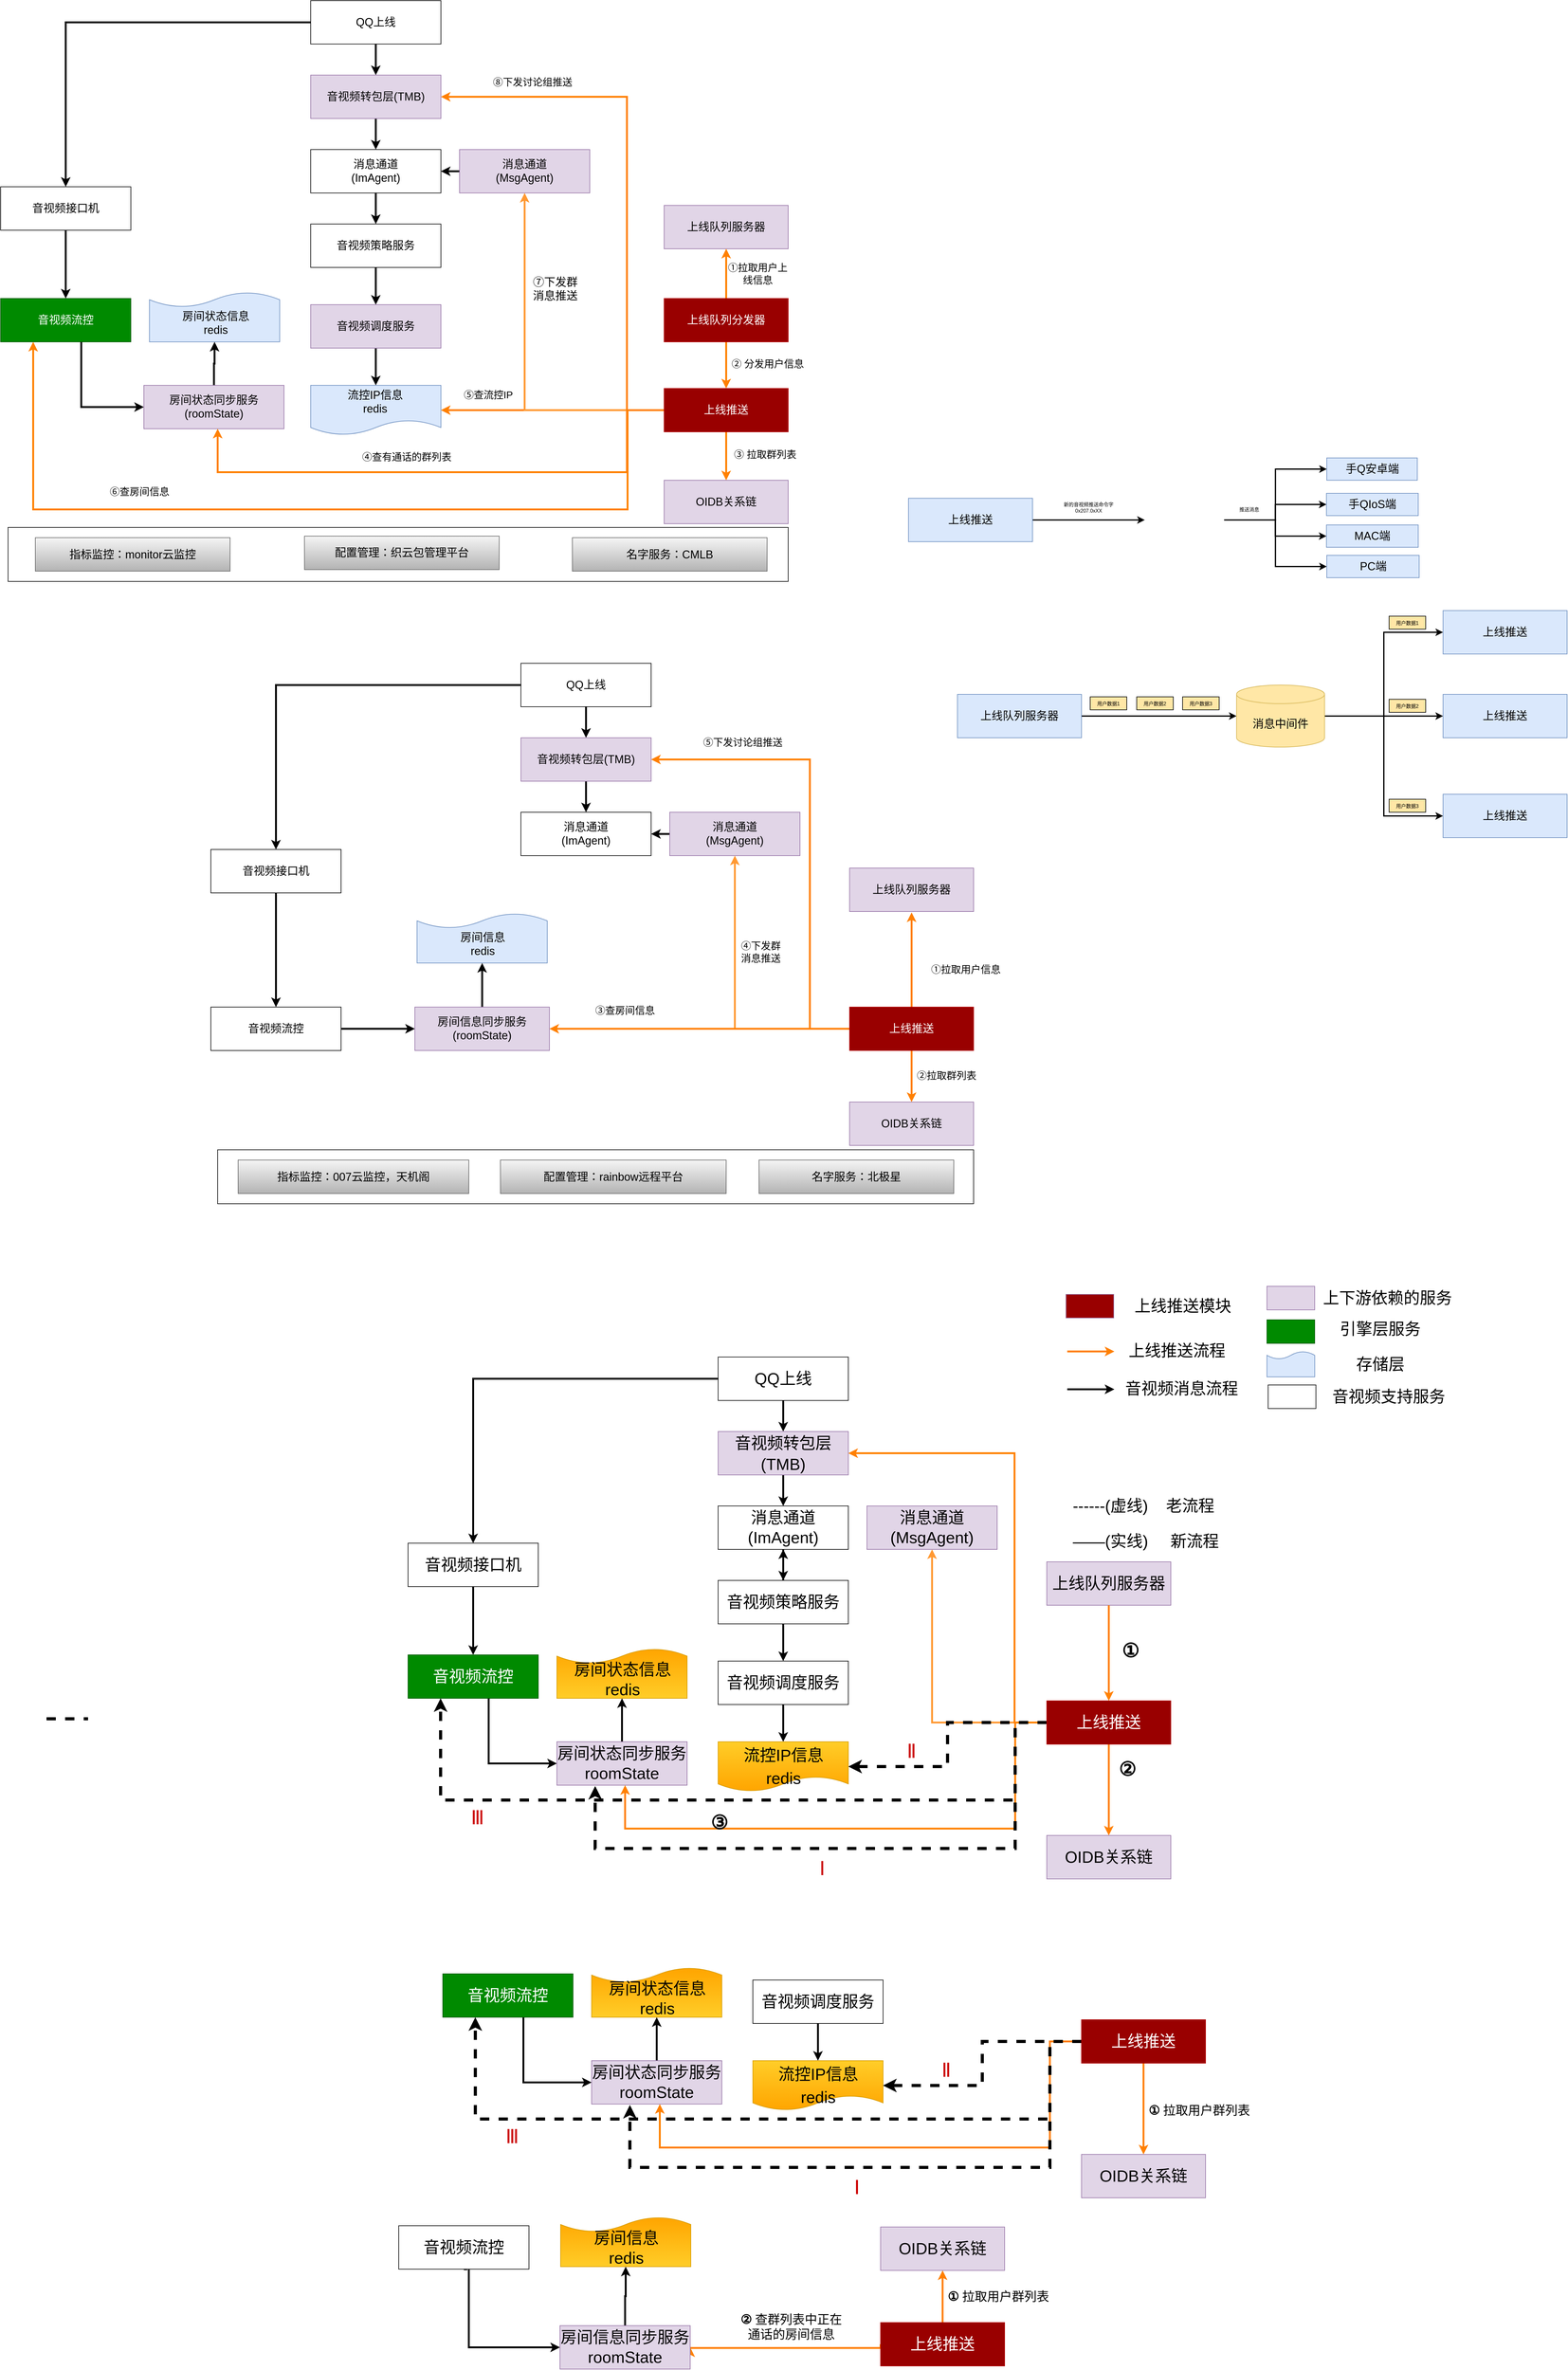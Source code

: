 <mxfile version="20.2.7" type="github">
  <diagram id="ZT4QKTwUXIaFVMcg_OeR" name="第 1 页">
    <mxGraphModel dx="2350" dy="851" grid="0" gridSize="10" guides="1" tooltips="1" connect="1" arrows="1" fold="1" page="0" pageScale="1" pageWidth="827" pageHeight="1169" math="0" shadow="0">
      <root>
        <mxCell id="0" />
        <mxCell id="1" parent="0" />
        <mxCell id="RmbWy2bbRifr_mFCkCXx-22" style="edgeStyle=orthogonalEdgeStyle;rounded=0;orthogonalLoop=1;jettySize=auto;html=1;entryX=0.5;entryY=0;entryDx=0;entryDy=0;fontSize=18;strokeWidth=3;" parent="1" source="RmbWy2bbRifr_mFCkCXx-1" target="RmbWy2bbRifr_mFCkCXx-3" edge="1">
          <mxGeometry relative="1" as="geometry" />
        </mxCell>
        <mxCell id="RmbWy2bbRifr_mFCkCXx-39" style="edgeStyle=orthogonalEdgeStyle;rounded=0;orthogonalLoop=1;jettySize=auto;html=1;entryX=0.5;entryY=0;entryDx=0;entryDy=0;fontSize=18;strokeWidth=3;" parent="1" source="RmbWy2bbRifr_mFCkCXx-1" target="RmbWy2bbRifr_mFCkCXx-13" edge="1">
          <mxGeometry relative="1" as="geometry" />
        </mxCell>
        <mxCell id="RmbWy2bbRifr_mFCkCXx-1" value="&lt;font style=&quot;font-size: 18px;&quot;&gt;QQ上线&lt;/font&gt;" style="rounded=0;whiteSpace=wrap;html=1;fontSize=18;" parent="1" vertex="1">
          <mxGeometry x="-119" y="32" width="210" height="70" as="geometry" />
        </mxCell>
        <mxCell id="RmbWy2bbRifr_mFCkCXx-23" style="edgeStyle=orthogonalEdgeStyle;rounded=0;orthogonalLoop=1;jettySize=auto;html=1;entryX=0.5;entryY=0;entryDx=0;entryDy=0;fontSize=18;strokeWidth=3;" parent="1" source="RmbWy2bbRifr_mFCkCXx-3" target="RmbWy2bbRifr_mFCkCXx-4" edge="1">
          <mxGeometry relative="1" as="geometry" />
        </mxCell>
        <mxCell id="RmbWy2bbRifr_mFCkCXx-3" value="&lt;font style=&quot;font-size: 18px;&quot;&gt;音视频转包层(TMB)&lt;/font&gt;" style="rounded=0;whiteSpace=wrap;html=1;fontSize=18;fillColor=#e1d5e7;strokeColor=#9673a6;" parent="1" vertex="1">
          <mxGeometry x="-119" y="152" width="210" height="70" as="geometry" />
        </mxCell>
        <mxCell id="RmbWy2bbRifr_mFCkCXx-24" style="edgeStyle=orthogonalEdgeStyle;rounded=0;orthogonalLoop=1;jettySize=auto;html=1;entryX=0.5;entryY=0;entryDx=0;entryDy=0;fontSize=18;strokeWidth=3;" parent="1" source="RmbWy2bbRifr_mFCkCXx-4" target="RmbWy2bbRifr_mFCkCXx-5" edge="1">
          <mxGeometry relative="1" as="geometry" />
        </mxCell>
        <mxCell id="RmbWy2bbRifr_mFCkCXx-4" value="消息通道&lt;br style=&quot;font-size: 18px;&quot;&gt;(ImAgent)" style="rounded=0;whiteSpace=wrap;html=1;fontSize=18;" parent="1" vertex="1">
          <mxGeometry x="-119" y="272" width="210" height="70" as="geometry" />
        </mxCell>
        <mxCell id="RmbWy2bbRifr_mFCkCXx-25" style="edgeStyle=orthogonalEdgeStyle;rounded=0;orthogonalLoop=1;jettySize=auto;html=1;fontSize=18;strokeWidth=3;" parent="1" source="RmbWy2bbRifr_mFCkCXx-5" target="RmbWy2bbRifr_mFCkCXx-7" edge="1">
          <mxGeometry relative="1" as="geometry" />
        </mxCell>
        <mxCell id="RmbWy2bbRifr_mFCkCXx-5" value="音视频策略服务" style="rounded=0;whiteSpace=wrap;html=1;fontSize=18;" parent="1" vertex="1">
          <mxGeometry x="-119" y="392" width="210" height="70" as="geometry" />
        </mxCell>
        <mxCell id="RmbWy2bbRifr_mFCkCXx-26" style="edgeStyle=orthogonalEdgeStyle;rounded=0;orthogonalLoop=1;jettySize=auto;html=1;fontSize=18;strokeWidth=3;" parent="1" source="RmbWy2bbRifr_mFCkCXx-7" target="RmbWy2bbRifr_mFCkCXx-9" edge="1">
          <mxGeometry relative="1" as="geometry" />
        </mxCell>
        <mxCell id="RmbWy2bbRifr_mFCkCXx-7" value="音视频调度服务" style="rounded=0;whiteSpace=wrap;html=1;fontSize=18;fillColor=#e1d5e7;strokeColor=#9673a6;" parent="1" vertex="1">
          <mxGeometry x="-119" y="522" width="210" height="70" as="geometry" />
        </mxCell>
        <mxCell id="RmbWy2bbRifr_mFCkCXx-9" value="" style="shape=document;whiteSpace=wrap;html=1;boundedLbl=1;fontSize=18;fillColor=#dae8fc;strokeColor=#6c8ebf;" parent="1" vertex="1">
          <mxGeometry x="-119" y="652" width="210" height="80" as="geometry" />
        </mxCell>
        <mxCell id="RmbWy2bbRifr_mFCkCXx-103" style="edgeStyle=orthogonalEdgeStyle;rounded=0;orthogonalLoop=1;jettySize=auto;html=1;fontSize=18;strokeColor=#000000;strokeWidth=3;" parent="1" source="RmbWy2bbRifr_mFCkCXx-11" target="RmbWy2bbRifr_mFCkCXx-4" edge="1">
          <mxGeometry relative="1" as="geometry" />
        </mxCell>
        <mxCell id="RmbWy2bbRifr_mFCkCXx-11" value="消息通道&lt;br style=&quot;font-size: 18px;&quot;&gt;(MsgAgent)" style="rounded=0;whiteSpace=wrap;html=1;fontSize=18;fillColor=#e1d5e7;strokeColor=#9673a6;" parent="1" vertex="1">
          <mxGeometry x="121" y="272" width="210" height="70" as="geometry" />
        </mxCell>
        <mxCell id="RmbWy2bbRifr_mFCkCXx-38" style="edgeStyle=orthogonalEdgeStyle;rounded=0;orthogonalLoop=1;jettySize=auto;html=1;entryX=0.5;entryY=0;entryDx=0;entryDy=0;fontSize=18;strokeWidth=3;" parent="1" source="RmbWy2bbRifr_mFCkCXx-13" target="RmbWy2bbRifr_mFCkCXx-14" edge="1">
          <mxGeometry relative="1" as="geometry" />
        </mxCell>
        <mxCell id="RmbWy2bbRifr_mFCkCXx-13" value="音视频接口机" style="rounded=0;whiteSpace=wrap;html=1;fontSize=18;" parent="1" vertex="1">
          <mxGeometry x="-619" y="332" width="210" height="70" as="geometry" />
        </mxCell>
        <mxCell id="RmbWy2bbRifr_mFCkCXx-43" style="edgeStyle=orthogonalEdgeStyle;rounded=0;orthogonalLoop=1;jettySize=auto;html=1;exitX=0.627;exitY=0.995;exitDx=0;exitDy=0;entryX=0;entryY=0.5;entryDx=0;entryDy=0;fontSize=18;strokeWidth=3;exitPerimeter=0;" parent="1" source="RmbWy2bbRifr_mFCkCXx-14" target="RmbWy2bbRifr_mFCkCXx-21" edge="1">
          <mxGeometry relative="1" as="geometry">
            <Array as="points">
              <mxPoint x="-489" y="582" />
              <mxPoint x="-489" y="687" />
            </Array>
          </mxGeometry>
        </mxCell>
        <mxCell id="RmbWy2bbRifr_mFCkCXx-14" value="音视频流控" style="rounded=0;whiteSpace=wrap;html=1;fontSize=18;fillColor=#008a00;fontColor=#ffffff;strokeColor=#005700;" parent="1" vertex="1">
          <mxGeometry x="-619" y="512" width="210" height="70" as="geometry" />
        </mxCell>
        <mxCell id="RmbWy2bbRifr_mFCkCXx-15" value="上线队列服务器" style="rounded=0;whiteSpace=wrap;html=1;fontSize=18;fillColor=#e1d5e7;strokeColor=#9673a6;" parent="1" vertex="1">
          <mxGeometry x="451" y="362" width="200" height="70" as="geometry" />
        </mxCell>
        <mxCell id="RmbWy2bbRifr_mFCkCXx-31" style="edgeStyle=orthogonalEdgeStyle;rounded=0;orthogonalLoop=1;jettySize=auto;html=1;fontSize=18;strokeWidth=3;strokeColor=#FF8000;" parent="1" source="RmbWy2bbRifr_mFCkCXx-16" target="RmbWy2bbRifr_mFCkCXx-17" edge="1">
          <mxGeometry relative="1" as="geometry" />
        </mxCell>
        <mxCell id="RmbWy2bbRifr_mFCkCXx-172" style="edgeStyle=orthogonalEdgeStyle;rounded=0;orthogonalLoop=1;jettySize=auto;html=1;entryX=0.5;entryY=1;entryDx=0;entryDy=0;fontSize=18;fontColor=#000000;strokeColor=#FF8000;strokeWidth=3;" parent="1" source="RmbWy2bbRifr_mFCkCXx-16" target="RmbWy2bbRifr_mFCkCXx-15" edge="1">
          <mxGeometry relative="1" as="geometry" />
        </mxCell>
        <mxCell id="RmbWy2bbRifr_mFCkCXx-16" value="上线队列分发器" style="rounded=0;whiteSpace=wrap;html=1;fontSize=18;fillColor=#990000;fontColor=#ffffff;strokeColor=#B20000;" parent="1" vertex="1">
          <mxGeometry x="451" y="512" width="200" height="70" as="geometry" />
        </mxCell>
        <mxCell id="RmbWy2bbRifr_mFCkCXx-28" style="edgeStyle=orthogonalEdgeStyle;rounded=0;orthogonalLoop=1;jettySize=auto;html=1;fontSize=18;strokeWidth=3;strokeColor=#FF8000;" parent="1" source="RmbWy2bbRifr_mFCkCXx-17" target="RmbWy2bbRifr_mFCkCXx-9" edge="1">
          <mxGeometry relative="1" as="geometry" />
        </mxCell>
        <mxCell id="RmbWy2bbRifr_mFCkCXx-29" style="edgeStyle=orthogonalEdgeStyle;rounded=0;orthogonalLoop=1;jettySize=auto;html=1;fontSize=18;strokeWidth=3;strokeColor=#FF8000;" parent="1" source="RmbWy2bbRifr_mFCkCXx-17" target="RmbWy2bbRifr_mFCkCXx-27" edge="1">
          <mxGeometry relative="1" as="geometry">
            <Array as="points" />
          </mxGeometry>
        </mxCell>
        <mxCell id="RmbWy2bbRifr_mFCkCXx-33" style="edgeStyle=orthogonalEdgeStyle;rounded=0;orthogonalLoop=1;jettySize=auto;html=1;entryX=0.5;entryY=1;entryDx=0;entryDy=0;fontSize=18;strokeWidth=3;strokeColor=#FF9933;" parent="1" source="RmbWy2bbRifr_mFCkCXx-17" target="RmbWy2bbRifr_mFCkCXx-11" edge="1">
          <mxGeometry relative="1" as="geometry" />
        </mxCell>
        <mxCell id="RmbWy2bbRifr_mFCkCXx-34" style="edgeStyle=orthogonalEdgeStyle;rounded=0;orthogonalLoop=1;jettySize=auto;html=1;entryX=1;entryY=0.5;entryDx=0;entryDy=0;fontSize=18;strokeWidth=3;strokeColor=#FF8000;" parent="1" source="RmbWy2bbRifr_mFCkCXx-17" target="RmbWy2bbRifr_mFCkCXx-3" edge="1">
          <mxGeometry relative="1" as="geometry">
            <Array as="points">
              <mxPoint x="391" y="692" />
              <mxPoint x="391" y="187" />
            </Array>
          </mxGeometry>
        </mxCell>
        <mxCell id="RmbWy2bbRifr_mFCkCXx-35" style="edgeStyle=orthogonalEdgeStyle;rounded=0;orthogonalLoop=1;jettySize=auto;html=1;fontSize=18;strokeWidth=3;strokeColor=#FF8000;" parent="1" source="RmbWy2bbRifr_mFCkCXx-17" target="RmbWy2bbRifr_mFCkCXx-21" edge="1">
          <mxGeometry relative="1" as="geometry">
            <Array as="points">
              <mxPoint x="391" y="692" />
              <mxPoint x="391" y="792" />
              <mxPoint x="-269" y="792" />
            </Array>
          </mxGeometry>
        </mxCell>
        <mxCell id="RmbWy2bbRifr_mFCkCXx-46" style="edgeStyle=orthogonalEdgeStyle;rounded=0;orthogonalLoop=1;jettySize=auto;html=1;entryX=0.25;entryY=1;entryDx=0;entryDy=0;fontSize=18;strokeWidth=3;strokeColor=#FF8000;startArrow=none;" parent="1" target="RmbWy2bbRifr_mFCkCXx-14" edge="1">
          <mxGeometry relative="1" as="geometry">
            <mxPoint x="450" y="692" as="sourcePoint" />
            <Array as="points">
              <mxPoint x="392" y="692" />
              <mxPoint x="392" y="852" />
              <mxPoint x="-566" y="852" />
            </Array>
          </mxGeometry>
        </mxCell>
        <mxCell id="RmbWy2bbRifr_mFCkCXx-17" value="上线推送" style="rounded=0;whiteSpace=wrap;html=1;fontSize=18;fillColor=#990000;fontColor=#ffffff;strokeColor=#B20000;" parent="1" vertex="1">
          <mxGeometry x="451" y="657" width="200" height="70" as="geometry" />
        </mxCell>
        <mxCell id="RmbWy2bbRifr_mFCkCXx-37" value="" style="group;fontSize=18;" parent="1" vertex="1" connectable="0">
          <mxGeometry x="-379" y="502" width="212" height="80" as="geometry" />
        </mxCell>
        <mxCell id="RmbWy2bbRifr_mFCkCXx-18" value="" style="shape=document;whiteSpace=wrap;html=1;boundedLbl=1;fontSize=18;rotation=-180;fillColor=#dae8fc;strokeColor=#6c8ebf;" parent="RmbWy2bbRifr_mFCkCXx-37" vertex="1">
          <mxGeometry width="210" height="80" as="geometry" />
        </mxCell>
        <mxCell id="RmbWy2bbRifr_mFCkCXx-19" value="房间状态信息&lt;br style=&quot;font-size: 18px;&quot;&gt;redis" style="text;html=1;strokeColor=none;fillColor=none;align=center;verticalAlign=middle;whiteSpace=wrap;rounded=0;fontSize=18;" parent="RmbWy2bbRifr_mFCkCXx-37" vertex="1">
          <mxGeometry x="2" y="35" width="210" height="30" as="geometry" />
        </mxCell>
        <mxCell id="RmbWy2bbRifr_mFCkCXx-45" style="edgeStyle=orthogonalEdgeStyle;rounded=0;orthogonalLoop=1;jettySize=auto;html=1;entryX=0.5;entryY=0;entryDx=0;entryDy=0;fontSize=18;strokeWidth=3;" parent="1" source="RmbWy2bbRifr_mFCkCXx-21" target="RmbWy2bbRifr_mFCkCXx-18" edge="1">
          <mxGeometry relative="1" as="geometry" />
        </mxCell>
        <mxCell id="RmbWy2bbRifr_mFCkCXx-21" value="房间状态同步服务&lt;br style=&quot;font-size: 18px;&quot;&gt;(roomState)" style="rounded=0;whiteSpace=wrap;html=1;fontSize=18;fillColor=#e1d5e7;strokeColor=#9673a6;" parent="1" vertex="1">
          <mxGeometry x="-388" y="652" width="226" height="70" as="geometry" />
        </mxCell>
        <mxCell id="RmbWy2bbRifr_mFCkCXx-48" value="&lt;span style=&quot;font-size: 16px;&quot;&gt;&lt;font style=&quot;font-size: 16px;&quot;&gt;①拉取用户上线信息&lt;/font&gt;&lt;/span&gt;" style="text;html=1;strokeColor=none;fillColor=none;align=center;verticalAlign=middle;whiteSpace=wrap;rounded=0;fontSize=16;" parent="1" vertex="1">
          <mxGeometry x="551" y="446.5" width="102" height="50" as="geometry" />
        </mxCell>
        <mxCell id="RmbWy2bbRifr_mFCkCXx-49" value="&lt;span style=&quot;font-size: 16px;&quot;&gt;&lt;font style=&quot;font-size: 16px;&quot;&gt;② 分发用户信息&lt;/font&gt;&lt;/span&gt;" style="text;html=1;strokeColor=none;fillColor=none;align=center;verticalAlign=middle;whiteSpace=wrap;rounded=0;fontSize=16;" parent="1" vertex="1">
          <mxGeometry x="551" y="592" width="134" height="50" as="geometry" />
        </mxCell>
        <mxCell id="RmbWy2bbRifr_mFCkCXx-50" value="&lt;span style=&quot;font-size: 16px;&quot;&gt;&lt;font style=&quot;font-size: 16px;&quot;&gt;③ 拉取群列表&lt;/font&gt;&lt;/span&gt;" style="text;html=1;strokeColor=none;fillColor=none;align=center;verticalAlign=middle;whiteSpace=wrap;rounded=0;fontSize=16;" parent="1" vertex="1">
          <mxGeometry x="548" y="738" width="132" height="50" as="geometry" />
        </mxCell>
        <mxCell id="RmbWy2bbRifr_mFCkCXx-51" value="&lt;span style=&quot;font-size: 16px;&quot;&gt;&lt;font style=&quot;font-size: 16px;&quot;&gt;④查有通话的群列表&lt;/font&gt;&lt;/span&gt;" style="text;html=1;strokeColor=none;fillColor=none;align=center;verticalAlign=middle;whiteSpace=wrap;rounded=0;fontSize=16;" parent="1" vertex="1">
          <mxGeometry x="-37" y="742" width="146" height="50" as="geometry" />
        </mxCell>
        <mxCell id="RmbWy2bbRifr_mFCkCXx-53" value="&lt;span style=&quot;font-size: 16px;&quot;&gt;&lt;font style=&quot;font-size: 16px;&quot;&gt;⑤查流控IP&lt;/font&gt;&lt;/span&gt;" style="text;html=1;strokeColor=none;fillColor=none;align=center;verticalAlign=middle;whiteSpace=wrap;rounded=0;fontSize=16;" parent="1" vertex="1">
          <mxGeometry x="121" y="642" width="93" height="50" as="geometry" />
        </mxCell>
        <mxCell id="RmbWy2bbRifr_mFCkCXx-54" value="&lt;span style=&quot;font-size: 16px;&quot;&gt;&lt;font style=&quot;font-size: 16px;&quot;&gt;⑥&lt;/font&gt;&lt;/span&gt;查房间信息" style="text;html=1;strokeColor=none;fillColor=none;align=center;verticalAlign=middle;whiteSpace=wrap;rounded=0;fontSize=16;" parent="1" vertex="1">
          <mxGeometry x="-457" y="798" width="124" height="50" as="geometry" />
        </mxCell>
        <mxCell id="RmbWy2bbRifr_mFCkCXx-55" value="&lt;span style=&quot;font-size: 18px;&quot;&gt;&lt;font style=&quot;font-size: 18px;&quot;&gt;⑦下发群消息推送&lt;/font&gt;&lt;/span&gt;" style="text;html=1;strokeColor=none;fillColor=none;align=center;verticalAlign=middle;whiteSpace=wrap;rounded=0;fontSize=18;" parent="1" vertex="1">
          <mxGeometry x="231" y="472" width="89" height="50" as="geometry" />
        </mxCell>
        <mxCell id="RmbWy2bbRifr_mFCkCXx-60" style="edgeStyle=orthogonalEdgeStyle;rounded=0;orthogonalLoop=1;jettySize=auto;html=1;entryX=0.5;entryY=0;entryDx=0;entryDy=0;fontSize=18;strokeWidth=3;" parent="1" source="RmbWy2bbRifr_mFCkCXx-62" target="RmbWy2bbRifr_mFCkCXx-64" edge="1">
          <mxGeometry relative="1" as="geometry" />
        </mxCell>
        <mxCell id="RmbWy2bbRifr_mFCkCXx-61" style="edgeStyle=orthogonalEdgeStyle;rounded=0;orthogonalLoop=1;jettySize=auto;html=1;entryX=0.5;entryY=0;entryDx=0;entryDy=0;fontSize=18;strokeWidth=3;" parent="1" source="RmbWy2bbRifr_mFCkCXx-62" target="RmbWy2bbRifr_mFCkCXx-74" edge="1">
          <mxGeometry relative="1" as="geometry" />
        </mxCell>
        <mxCell id="RmbWy2bbRifr_mFCkCXx-62" value="&lt;font style=&quot;font-size: 18px;&quot;&gt;QQ上线&lt;/font&gt;" style="rounded=0;whiteSpace=wrap;html=1;fontSize=18;" parent="1" vertex="1">
          <mxGeometry x="220" y="1100" width="210" height="70" as="geometry" />
        </mxCell>
        <mxCell id="RmbWy2bbRifr_mFCkCXx-63" style="edgeStyle=orthogonalEdgeStyle;rounded=0;orthogonalLoop=1;jettySize=auto;html=1;entryX=0.5;entryY=0;entryDx=0;entryDy=0;fontSize=18;strokeWidth=3;" parent="1" source="RmbWy2bbRifr_mFCkCXx-64" target="RmbWy2bbRifr_mFCkCXx-66" edge="1">
          <mxGeometry relative="1" as="geometry" />
        </mxCell>
        <mxCell id="RmbWy2bbRifr_mFCkCXx-64" value="&lt;font style=&quot;font-size: 18px;&quot;&gt;音视频转包层(TMB)&lt;/font&gt;" style="rounded=0;whiteSpace=wrap;html=1;fontSize=18;fillColor=#e1d5e7;strokeColor=#9673a6;" parent="1" vertex="1">
          <mxGeometry x="220" y="1220" width="210" height="70" as="geometry" />
        </mxCell>
        <mxCell id="RmbWy2bbRifr_mFCkCXx-66" value="消息通道&lt;br style=&quot;font-size: 18px;&quot;&gt;(ImAgent)" style="rounded=0;whiteSpace=wrap;html=1;fontSize=18;" parent="1" vertex="1">
          <mxGeometry x="220" y="1340" width="210" height="70" as="geometry" />
        </mxCell>
        <mxCell id="RmbWy2bbRifr_mFCkCXx-156" style="edgeStyle=orthogonalEdgeStyle;rounded=0;orthogonalLoop=1;jettySize=auto;html=1;fontSize=18;fontColor=#CC0000;strokeColor=#000000;strokeWidth=3;" parent="1" source="RmbWy2bbRifr_mFCkCXx-72" target="RmbWy2bbRifr_mFCkCXx-66" edge="1">
          <mxGeometry relative="1" as="geometry" />
        </mxCell>
        <mxCell id="RmbWy2bbRifr_mFCkCXx-72" value="消息通道&lt;br style=&quot;font-size: 18px;&quot;&gt;(MsgAgent)" style="rounded=0;whiteSpace=wrap;html=1;fontSize=18;fillColor=#e1d5e7;strokeColor=#9673a6;" parent="1" vertex="1">
          <mxGeometry x="460" y="1340" width="210" height="70" as="geometry" />
        </mxCell>
        <mxCell id="RmbWy2bbRifr_mFCkCXx-73" style="edgeStyle=orthogonalEdgeStyle;rounded=0;orthogonalLoop=1;jettySize=auto;html=1;entryX=0.5;entryY=0;entryDx=0;entryDy=0;fontSize=18;strokeWidth=3;exitX=0.5;exitY=1;exitDx=0;exitDy=0;" parent="1" source="RmbWy2bbRifr_mFCkCXx-74" target="RmbWy2bbRifr_mFCkCXx-76" edge="1">
          <mxGeometry relative="1" as="geometry">
            <mxPoint x="-175" y="1544" as="sourcePoint" />
          </mxGeometry>
        </mxCell>
        <mxCell id="RmbWy2bbRifr_mFCkCXx-74" value="音视频接口机" style="rounded=0;whiteSpace=wrap;html=1;fontSize=18;" parent="1" vertex="1">
          <mxGeometry x="-280" y="1400" width="210" height="70" as="geometry" />
        </mxCell>
        <mxCell id="RmbWy2bbRifr_mFCkCXx-158" style="edgeStyle=orthogonalEdgeStyle;rounded=0;orthogonalLoop=1;jettySize=auto;html=1;entryX=0;entryY=0.5;entryDx=0;entryDy=0;fontSize=18;fontColor=#CC0000;strokeColor=#000000;strokeWidth=3;" parent="1" source="RmbWy2bbRifr_mFCkCXx-76" target="RmbWy2bbRifr_mFCkCXx-93" edge="1">
          <mxGeometry relative="1" as="geometry" />
        </mxCell>
        <mxCell id="RmbWy2bbRifr_mFCkCXx-76" value="音视频流控" style="rounded=0;whiteSpace=wrap;html=1;fontSize=18;" parent="1" vertex="1">
          <mxGeometry x="-280" y="1654" width="210" height="70" as="geometry" />
        </mxCell>
        <mxCell id="RmbWy2bbRifr_mFCkCXx-78" value="上线队列服务器" style="rounded=0;whiteSpace=wrap;html=1;fontSize=18;fillColor=#e1d5e7;strokeColor=#9673a6;" parent="1" vertex="1">
          <mxGeometry x="750" y="1430" width="200" height="70" as="geometry" />
        </mxCell>
        <mxCell id="RmbWy2bbRifr_mFCkCXx-82" style="edgeStyle=orthogonalEdgeStyle;rounded=0;orthogonalLoop=1;jettySize=auto;html=1;fontSize=18;strokeWidth=3;strokeColor=#FF8000;" parent="1" source="RmbWy2bbRifr_mFCkCXx-87" target="RmbWy2bbRifr_mFCkCXx-88" edge="1">
          <mxGeometry relative="1" as="geometry" />
        </mxCell>
        <mxCell id="RmbWy2bbRifr_mFCkCXx-83" style="edgeStyle=orthogonalEdgeStyle;rounded=0;orthogonalLoop=1;jettySize=auto;html=1;entryX=0.5;entryY=1;entryDx=0;entryDy=0;fontSize=18;strokeWidth=3;strokeColor=#FF9933;" parent="1" source="RmbWy2bbRifr_mFCkCXx-87" target="RmbWy2bbRifr_mFCkCXx-72" edge="1">
          <mxGeometry relative="1" as="geometry" />
        </mxCell>
        <mxCell id="RmbWy2bbRifr_mFCkCXx-84" style="edgeStyle=orthogonalEdgeStyle;rounded=0;orthogonalLoop=1;jettySize=auto;html=1;entryX=1;entryY=0.5;entryDx=0;entryDy=0;fontSize=18;strokeWidth=3;strokeColor=#FF8000;" parent="1" source="RmbWy2bbRifr_mFCkCXx-87" target="RmbWy2bbRifr_mFCkCXx-64" edge="1">
          <mxGeometry relative="1" as="geometry">
            <Array as="points">
              <mxPoint x="686" y="1689" />
              <mxPoint x="686" y="1255" />
            </Array>
          </mxGeometry>
        </mxCell>
        <mxCell id="RmbWy2bbRifr_mFCkCXx-85" style="edgeStyle=orthogonalEdgeStyle;rounded=0;orthogonalLoop=1;jettySize=auto;html=1;fontSize=18;strokeWidth=3;strokeColor=#FF8000;" parent="1" source="RmbWy2bbRifr_mFCkCXx-87" target="RmbWy2bbRifr_mFCkCXx-93" edge="1">
          <mxGeometry relative="1" as="geometry">
            <Array as="points">
              <mxPoint x="432" y="1689" />
              <mxPoint x="432" y="1689" />
            </Array>
          </mxGeometry>
        </mxCell>
        <mxCell id="RmbWy2bbRifr_mFCkCXx-157" style="edgeStyle=orthogonalEdgeStyle;rounded=0;orthogonalLoop=1;jettySize=auto;html=1;fontSize=18;fontColor=#CC0000;strokeColor=#FF8000;strokeWidth=3;" parent="1" source="RmbWy2bbRifr_mFCkCXx-87" edge="1">
          <mxGeometry relative="1" as="geometry">
            <mxPoint x="850" y="1501.5" as="targetPoint" />
          </mxGeometry>
        </mxCell>
        <mxCell id="RmbWy2bbRifr_mFCkCXx-87" value="上线推送" style="rounded=0;whiteSpace=wrap;html=1;fontSize=18;fillColor=#990000;fontColor=#ffffff;strokeColor=#B20000;" parent="1" vertex="1">
          <mxGeometry x="750" y="1654" width="200" height="70" as="geometry" />
        </mxCell>
        <mxCell id="RmbWy2bbRifr_mFCkCXx-88" value="OIDB关系链" style="rounded=0;whiteSpace=wrap;html=1;fontSize=18;fillColor=#e1d5e7;strokeColor=#9673a6;" parent="1" vertex="1">
          <mxGeometry x="750" y="1807" width="200" height="70" as="geometry" />
        </mxCell>
        <mxCell id="RmbWy2bbRifr_mFCkCXx-89" value="" style="group;fontSize=18;" parent="1" vertex="1" connectable="0">
          <mxGeometry x="52.5" y="1503" width="210" height="80" as="geometry" />
        </mxCell>
        <mxCell id="RmbWy2bbRifr_mFCkCXx-90" value="" style="shape=document;whiteSpace=wrap;html=1;boundedLbl=1;fontSize=18;rotation=-180;fillColor=#dae8fc;strokeColor=#6c8ebf;" parent="RmbWy2bbRifr_mFCkCXx-89" vertex="1">
          <mxGeometry width="210" height="80" as="geometry" />
        </mxCell>
        <mxCell id="RmbWy2bbRifr_mFCkCXx-91" value="房间信息&lt;br style=&quot;font-size: 18px;&quot;&gt;redis" style="text;html=1;strokeColor=none;fillColor=none;align=center;verticalAlign=middle;whiteSpace=wrap;rounded=0;fontSize=18;" parent="RmbWy2bbRifr_mFCkCXx-89" vertex="1">
          <mxGeometry x="1" y="35" width="209" height="30" as="geometry" />
        </mxCell>
        <mxCell id="RmbWy2bbRifr_mFCkCXx-92" style="edgeStyle=orthogonalEdgeStyle;rounded=0;orthogonalLoop=1;jettySize=auto;html=1;entryX=0.5;entryY=0;entryDx=0;entryDy=0;fontSize=18;strokeWidth=3;" parent="1" source="RmbWy2bbRifr_mFCkCXx-93" target="RmbWy2bbRifr_mFCkCXx-90" edge="1">
          <mxGeometry relative="1" as="geometry" />
        </mxCell>
        <mxCell id="RmbWy2bbRifr_mFCkCXx-93" value="房间信息同步服务&lt;br style=&quot;font-size: 18px;&quot;&gt;(roomState)" style="rounded=0;whiteSpace=wrap;html=1;fontSize=18;fillColor=#e1d5e7;strokeColor=#9673a6;" parent="1" vertex="1">
          <mxGeometry x="49" y="1654" width="217" height="70" as="geometry" />
        </mxCell>
        <mxCell id="RmbWy2bbRifr_mFCkCXx-96" value="&lt;span style=&quot;font-size: 16px;&quot;&gt;&lt;font style=&quot;font-size: 16px;&quot;&gt;②&lt;/font&gt;&lt;/span&gt;&lt;span style=&quot;font-size: 16px;&quot;&gt;拉取群列表&lt;/span&gt;" style="text;html=1;strokeColor=none;fillColor=none;align=center;verticalAlign=middle;whiteSpace=wrap;rounded=0;fontSize=16;" parent="1" vertex="1">
          <mxGeometry x="850" y="1739" width="113" height="50" as="geometry" />
        </mxCell>
        <mxCell id="RmbWy2bbRifr_mFCkCXx-97" value="&lt;span style=&quot;font-size: 16px;&quot;&gt;&lt;font style=&quot;font-size: 16px;&quot;&gt;③查房间信息&lt;/font&gt;&lt;/span&gt;" style="text;html=1;strokeColor=none;fillColor=none;align=center;verticalAlign=middle;whiteSpace=wrap;rounded=0;fontSize=16;" parent="1" vertex="1">
          <mxGeometry x="328" y="1634" width="120" height="50" as="geometry" />
        </mxCell>
        <mxCell id="RmbWy2bbRifr_mFCkCXx-100" value="&lt;span style=&quot;font-size: 16px;&quot;&gt;&lt;font style=&quot;font-size: 16px;&quot;&gt;④下发群消息推送&lt;/font&gt;&lt;/span&gt;" style="text;html=1;strokeColor=none;fillColor=none;align=center;verticalAlign=middle;whiteSpace=wrap;rounded=0;fontSize=16;" parent="1" vertex="1">
          <mxGeometry x="570" y="1540" width="74" height="50" as="geometry" />
        </mxCell>
        <mxCell id="RmbWy2bbRifr_mFCkCXx-101" value="&lt;span style=&quot;font-size: 16px;&quot;&gt;&lt;font style=&quot;font-size: 16px;&quot;&gt;⑤下发讨论组推送&lt;/font&gt;&lt;/span&gt;" style="text;html=1;strokeColor=none;fillColor=none;align=center;verticalAlign=middle;whiteSpace=wrap;rounded=0;fontSize=16;" parent="1" vertex="1">
          <mxGeometry x="501" y="1202" width="154" height="50" as="geometry" />
        </mxCell>
        <mxCell id="RmbWy2bbRifr_mFCkCXx-104" value="&lt;font style=&quot;font-size: 16px;&quot;&gt;①拉取用户信息&lt;/font&gt;" style="text;html=1;strokeColor=none;fillColor=none;align=center;verticalAlign=middle;whiteSpace=wrap;rounded=0;fontSize=16;" parent="1" vertex="1">
          <mxGeometry x="820" y="1568" width="235" height="50" as="geometry" />
        </mxCell>
        <mxCell id="RmbWy2bbRifr_mFCkCXx-27" value="OIDB关系链" style="rounded=0;whiteSpace=wrap;html=1;fontSize=18;fillColor=#e1d5e7;strokeColor=#9673a6;" parent="1" vertex="1">
          <mxGeometry x="451" y="805" width="200" height="70" as="geometry" />
        </mxCell>
        <mxCell id="RmbWy2bbRifr_mFCkCXx-110" style="edgeStyle=orthogonalEdgeStyle;rounded=0;orthogonalLoop=1;jettySize=auto;html=1;entryX=0.5;entryY=0;entryDx=0;entryDy=0;fontSize=26;strokeWidth=3;" parent="1" source="RmbWy2bbRifr_mFCkCXx-112" target="RmbWy2bbRifr_mFCkCXx-114" edge="1">
          <mxGeometry relative="1" as="geometry" />
        </mxCell>
        <mxCell id="RmbWy2bbRifr_mFCkCXx-111" style="edgeStyle=orthogonalEdgeStyle;rounded=0;orthogonalLoop=1;jettySize=auto;html=1;entryX=0.5;entryY=0;entryDx=0;entryDy=0;fontSize=26;strokeWidth=3;" parent="1" source="RmbWy2bbRifr_mFCkCXx-112" target="RmbWy2bbRifr_mFCkCXx-124" edge="1">
          <mxGeometry relative="1" as="geometry" />
        </mxCell>
        <mxCell id="RmbWy2bbRifr_mFCkCXx-112" value="&lt;font style=&quot;font-size: 26px;&quot;&gt;QQ上线&lt;/font&gt;" style="rounded=0;whiteSpace=wrap;html=1;" parent="1" vertex="1">
          <mxGeometry x="538" y="2218" width="210" height="70" as="geometry" />
        </mxCell>
        <mxCell id="RmbWy2bbRifr_mFCkCXx-113" style="edgeStyle=orthogonalEdgeStyle;rounded=0;orthogonalLoop=1;jettySize=auto;html=1;entryX=0.5;entryY=0;entryDx=0;entryDy=0;fontSize=26;strokeWidth=3;" parent="1" source="RmbWy2bbRifr_mFCkCXx-114" target="RmbWy2bbRifr_mFCkCXx-116" edge="1">
          <mxGeometry relative="1" as="geometry" />
        </mxCell>
        <mxCell id="RmbWy2bbRifr_mFCkCXx-114" value="&lt;font style=&quot;font-size: 26px;&quot;&gt;音视频转包层(TMB)&lt;/font&gt;" style="rounded=0;whiteSpace=wrap;html=1;fontSize=28;fillColor=#e1d5e7;strokeColor=#9673a6;" parent="1" vertex="1">
          <mxGeometry x="538" y="2338" width="210" height="70" as="geometry" />
        </mxCell>
        <mxCell id="RmbWy2bbRifr_mFCkCXx-115" style="edgeStyle=orthogonalEdgeStyle;rounded=0;orthogonalLoop=1;jettySize=auto;html=1;entryX=0.5;entryY=0;entryDx=0;entryDy=0;fontSize=26;strokeWidth=3;" parent="1" source="RmbWy2bbRifr_mFCkCXx-116" target="RmbWy2bbRifr_mFCkCXx-118" edge="1">
          <mxGeometry relative="1" as="geometry" />
        </mxCell>
        <mxCell id="RmbWy2bbRifr_mFCkCXx-116" value="消息通道&lt;br&gt;(ImAgent)" style="rounded=0;whiteSpace=wrap;html=1;fontSize=26;" parent="1" vertex="1">
          <mxGeometry x="538" y="2458" width="210" height="70" as="geometry" />
        </mxCell>
        <mxCell id="RmbWy2bbRifr_mFCkCXx-117" style="edgeStyle=orthogonalEdgeStyle;rounded=0;orthogonalLoop=1;jettySize=auto;html=1;fontSize=26;strokeWidth=3;" parent="1" source="RmbWy2bbRifr_mFCkCXx-118" target="RmbWy2bbRifr_mFCkCXx-120" edge="1">
          <mxGeometry relative="1" as="geometry" />
        </mxCell>
        <mxCell id="RmbWy2bbRifr_mFCkCXx-181" value="" style="edgeStyle=orthogonalEdgeStyle;rounded=0;orthogonalLoop=1;jettySize=auto;html=1;fontSize=26;fontColor=#000000;strokeColor=#000000;strokeWidth=3;" parent="1" source="RmbWy2bbRifr_mFCkCXx-118" target="RmbWy2bbRifr_mFCkCXx-116" edge="1">
          <mxGeometry relative="1" as="geometry" />
        </mxCell>
        <mxCell id="RmbWy2bbRifr_mFCkCXx-118" value="音视频策略服务" style="rounded=0;whiteSpace=wrap;html=1;fontSize=26;" parent="1" vertex="1">
          <mxGeometry x="538" y="2578" width="210" height="70" as="geometry" />
        </mxCell>
        <mxCell id="RmbWy2bbRifr_mFCkCXx-119" style="edgeStyle=orthogonalEdgeStyle;rounded=0;orthogonalLoop=1;jettySize=auto;html=1;fontSize=26;strokeWidth=3;" parent="1" source="RmbWy2bbRifr_mFCkCXx-120" target="RmbWy2bbRifr_mFCkCXx-121" edge="1">
          <mxGeometry relative="1" as="geometry" />
        </mxCell>
        <mxCell id="RmbWy2bbRifr_mFCkCXx-120" value="音视频调度服务" style="rounded=0;whiteSpace=wrap;html=1;fontSize=26;" parent="1" vertex="1">
          <mxGeometry x="538" y="2708" width="210" height="70" as="geometry" />
        </mxCell>
        <mxCell id="RmbWy2bbRifr_mFCkCXx-121" value="" style="shape=document;whiteSpace=wrap;html=1;boundedLbl=1;fontSize=26;fillColor=#ffcd28;gradientColor=#ffa500;strokeColor=#d79b00;" parent="1" vertex="1">
          <mxGeometry x="538" y="2838" width="210" height="80" as="geometry" />
        </mxCell>
        <mxCell id="RmbWy2bbRifr_mFCkCXx-122" value="消息通道&lt;br&gt;(MsgAgent)" style="rounded=0;whiteSpace=wrap;html=1;fontSize=26;fillColor=#e1d5e7;strokeColor=#9673a6;" parent="1" vertex="1">
          <mxGeometry x="778" y="2458" width="210" height="70" as="geometry" />
        </mxCell>
        <mxCell id="RmbWy2bbRifr_mFCkCXx-123" style="edgeStyle=orthogonalEdgeStyle;rounded=0;orthogonalLoop=1;jettySize=auto;html=1;entryX=0.5;entryY=0;entryDx=0;entryDy=0;fontSize=26;strokeWidth=3;" parent="1" source="RmbWy2bbRifr_mFCkCXx-124" target="RmbWy2bbRifr_mFCkCXx-126" edge="1">
          <mxGeometry relative="1" as="geometry" />
        </mxCell>
        <mxCell id="RmbWy2bbRifr_mFCkCXx-124" value="音视频接口机" style="rounded=0;whiteSpace=wrap;html=1;fontSize=26;" parent="1" vertex="1">
          <mxGeometry x="38" y="2518" width="210" height="70" as="geometry" />
        </mxCell>
        <mxCell id="RmbWy2bbRifr_mFCkCXx-125" style="edgeStyle=orthogonalEdgeStyle;rounded=0;orthogonalLoop=1;jettySize=auto;html=1;exitX=0.627;exitY=0.995;exitDx=0;exitDy=0;entryX=0;entryY=0.5;entryDx=0;entryDy=0;fontSize=26;strokeWidth=3;exitPerimeter=0;" parent="1" source="RmbWy2bbRifr_mFCkCXx-126" target="RmbWy2bbRifr_mFCkCXx-139" edge="1">
          <mxGeometry relative="1" as="geometry">
            <Array as="points">
              <mxPoint x="168" y="2768" />
              <mxPoint x="168" y="2873" />
            </Array>
          </mxGeometry>
        </mxCell>
        <mxCell id="RmbWy2bbRifr_mFCkCXx-126" value="音视频流控" style="rounded=0;whiteSpace=wrap;html=1;fontSize=26;fillColor=#008a00;fontColor=#ffffff;strokeColor=#005700;" parent="1" vertex="1">
          <mxGeometry x="38" y="2698" width="210" height="70" as="geometry" />
        </mxCell>
        <mxCell id="RmbWy2bbRifr_mFCkCXx-127" value="上线队列服务器" style="rounded=0;whiteSpace=wrap;html=1;fontSize=26;fillColor=#e1d5e7;strokeColor=#9673a6;" parent="1" vertex="1">
          <mxGeometry x="1068" y="2548" width="200" height="70" as="geometry" />
        </mxCell>
        <mxCell id="RmbWy2bbRifr_mFCkCXx-128" style="edgeStyle=orthogonalEdgeStyle;rounded=0;orthogonalLoop=1;jettySize=auto;html=1;fontSize=26;strokeWidth=3;strokeColor=#FF8000;exitX=0.5;exitY=1;exitDx=0;exitDy=0;" parent="1" source="RmbWy2bbRifr_mFCkCXx-127" target="RmbWy2bbRifr_mFCkCXx-133" edge="1">
          <mxGeometry relative="1" as="geometry">
            <mxPoint x="1168" y="2768" as="sourcePoint" />
          </mxGeometry>
        </mxCell>
        <mxCell id="RmbWy2bbRifr_mFCkCXx-129" style="edgeStyle=orthogonalEdgeStyle;rounded=0;orthogonalLoop=1;jettySize=auto;html=1;fontSize=26;strokeWidth=3;strokeColor=#FF8000;" parent="1" source="RmbWy2bbRifr_mFCkCXx-133" target="RmbWy2bbRifr_mFCkCXx-134" edge="1">
          <mxGeometry relative="1" as="geometry" />
        </mxCell>
        <mxCell id="RmbWy2bbRifr_mFCkCXx-130" style="edgeStyle=orthogonalEdgeStyle;rounded=0;orthogonalLoop=1;jettySize=auto;html=1;entryX=0.5;entryY=1;entryDx=0;entryDy=0;fontSize=26;strokeWidth=3;strokeColor=#FF9933;" parent="1" source="RmbWy2bbRifr_mFCkCXx-133" target="RmbWy2bbRifr_mFCkCXx-122" edge="1">
          <mxGeometry relative="1" as="geometry" />
        </mxCell>
        <mxCell id="RmbWy2bbRifr_mFCkCXx-131" style="edgeStyle=orthogonalEdgeStyle;rounded=0;orthogonalLoop=1;jettySize=auto;html=1;entryX=1;entryY=0.5;entryDx=0;entryDy=0;fontSize=26;strokeWidth=3;strokeColor=#FF8000;" parent="1" source="RmbWy2bbRifr_mFCkCXx-133" target="RmbWy2bbRifr_mFCkCXx-114" edge="1">
          <mxGeometry relative="1" as="geometry">
            <Array as="points">
              <mxPoint x="1016" y="2807" />
              <mxPoint x="1016" y="2373" />
            </Array>
          </mxGeometry>
        </mxCell>
        <mxCell id="RmbWy2bbRifr_mFCkCXx-132" style="edgeStyle=orthogonalEdgeStyle;rounded=0;orthogonalLoop=1;jettySize=auto;html=1;fontSize=26;strokeWidth=3;strokeColor=#FF8000;" parent="1" source="RmbWy2bbRifr_mFCkCXx-133" target="RmbWy2bbRifr_mFCkCXx-139" edge="1">
          <mxGeometry relative="1" as="geometry">
            <Array as="points">
              <mxPoint x="1017" y="2807" />
              <mxPoint x="1017" y="2978" />
              <mxPoint x="388" y="2978" />
            </Array>
          </mxGeometry>
        </mxCell>
        <mxCell id="RmbWy2bbRifr_mFCkCXx-145" style="edgeStyle=orthogonalEdgeStyle;rounded=0;orthogonalLoop=1;jettySize=auto;html=1;fontSize=31;strokeColor=#000000;strokeWidth=5;dashed=1;" parent="1" source="RmbWy2bbRifr_mFCkCXx-133" target="RmbWy2bbRifr_mFCkCXx-121" edge="1">
          <mxGeometry relative="1" as="geometry" />
        </mxCell>
        <mxCell id="RmbWy2bbRifr_mFCkCXx-146" style="edgeStyle=orthogonalEdgeStyle;rounded=0;orthogonalLoop=1;jettySize=auto;html=1;entryX=0.25;entryY=1;entryDx=0;entryDy=0;dashed=1;fontSize=31;strokeColor=#000000;strokeWidth=5;" parent="1" source="RmbWy2bbRifr_mFCkCXx-133" target="RmbWy2bbRifr_mFCkCXx-126" edge="1">
          <mxGeometry relative="1" as="geometry">
            <Array as="points">
              <mxPoint x="1017" y="2807" />
              <mxPoint x="1017" y="2932" />
              <mxPoint x="91" y="2932" />
            </Array>
          </mxGeometry>
        </mxCell>
        <mxCell id="RmbWy2bbRifr_mFCkCXx-149" style="edgeStyle=orthogonalEdgeStyle;rounded=0;orthogonalLoop=1;jettySize=auto;html=1;entryX=0.294;entryY=1.019;entryDx=0;entryDy=0;dashed=1;fontSize=31;fontColor=#CC0000;strokeColor=#000000;strokeWidth=5;entryPerimeter=0;" parent="1" source="RmbWy2bbRifr_mFCkCXx-133" target="RmbWy2bbRifr_mFCkCXx-139" edge="1">
          <mxGeometry relative="1" as="geometry">
            <Array as="points">
              <mxPoint x="1017" y="2807" />
              <mxPoint x="1017" y="3010" />
              <mxPoint x="340" y="3010" />
            </Array>
          </mxGeometry>
        </mxCell>
        <mxCell id="RmbWy2bbRifr_mFCkCXx-133" value="上线推送" style="rounded=0;whiteSpace=wrap;html=1;fontSize=26;fillColor=#990000;fontColor=#ffffff;strokeColor=#B20000;" parent="1" vertex="1">
          <mxGeometry x="1068" y="2772" width="200" height="70" as="geometry" />
        </mxCell>
        <mxCell id="RmbWy2bbRifr_mFCkCXx-134" value="OIDB关系链" style="rounded=0;whiteSpace=wrap;html=1;fontSize=26;fillColor=#e1d5e7;strokeColor=#9673a6;" parent="1" vertex="1">
          <mxGeometry x="1068" y="2989" width="200" height="70" as="geometry" />
        </mxCell>
        <mxCell id="RmbWy2bbRifr_mFCkCXx-135" value="" style="group" parent="1" vertex="1" connectable="0">
          <mxGeometry x="278" y="2688" width="237" height="80" as="geometry" />
        </mxCell>
        <mxCell id="RmbWy2bbRifr_mFCkCXx-136" value="" style="shape=document;whiteSpace=wrap;html=1;boundedLbl=1;fontSize=26;rotation=-180;fillColor=#ffcd28;gradientColor=#ffa500;strokeColor=#d79b00;" parent="RmbWy2bbRifr_mFCkCXx-135" vertex="1">
          <mxGeometry width="210" height="80" as="geometry" />
        </mxCell>
        <mxCell id="RmbWy2bbRifr_mFCkCXx-137" value="房间状态信息&lt;br&gt;redis" style="text;html=1;strokeColor=none;fillColor=none;align=center;verticalAlign=middle;whiteSpace=wrap;rounded=0;fontSize=26;" parent="RmbWy2bbRifr_mFCkCXx-135" vertex="1">
          <mxGeometry x="1" y="35" width="210" height="30" as="geometry" />
        </mxCell>
        <mxCell id="RmbWy2bbRifr_mFCkCXx-138" style="edgeStyle=orthogonalEdgeStyle;rounded=0;orthogonalLoop=1;jettySize=auto;html=1;entryX=0.5;entryY=0;entryDx=0;entryDy=0;fontSize=26;strokeWidth=3;" parent="1" source="RmbWy2bbRifr_mFCkCXx-139" target="RmbWy2bbRifr_mFCkCXx-136" edge="1">
          <mxGeometry relative="1" as="geometry" />
        </mxCell>
        <mxCell id="RmbWy2bbRifr_mFCkCXx-139" value="房间状态同步服务&lt;br&gt;roomState" style="rounded=0;whiteSpace=wrap;html=1;fontSize=26;fillColor=#e1d5e7;strokeColor=#9673a6;" parent="1" vertex="1">
          <mxGeometry x="278" y="2838" width="210" height="70" as="geometry" />
        </mxCell>
        <mxCell id="RmbWy2bbRifr_mFCkCXx-140" value="&lt;b&gt;&lt;font style=&quot;font-size: 31px;&quot;&gt;②&lt;/font&gt;&lt;/b&gt;" style="text;html=1;strokeColor=none;fillColor=none;align=center;verticalAlign=middle;whiteSpace=wrap;rounded=0;fontSize=26;" parent="1" vertex="1">
          <mxGeometry x="1168" y="2857" width="60" height="50" as="geometry" />
        </mxCell>
        <mxCell id="RmbWy2bbRifr_mFCkCXx-141" value="&lt;span style=&quot;font-size: 31px;&quot;&gt;&lt;b&gt;③&lt;/b&gt;&lt;/span&gt;" style="text;html=1;strokeColor=none;fillColor=none;align=center;verticalAlign=middle;whiteSpace=wrap;rounded=0;fontSize=26;" parent="1" vertex="1">
          <mxGeometry x="510" y="2943" width="60" height="50" as="geometry" />
        </mxCell>
        <mxCell id="RmbWy2bbRifr_mFCkCXx-147" value="&lt;font color=&quot;#cc0000&quot;&gt;Ⅰ&lt;/font&gt;" style="text;html=1;strokeColor=none;fillColor=none;align=center;verticalAlign=middle;whiteSpace=wrap;rounded=0;fontSize=31;" parent="1" vertex="1">
          <mxGeometry x="676" y="3027" width="60" height="30" as="geometry" />
        </mxCell>
        <mxCell id="RmbWy2bbRifr_mFCkCXx-150" value="&lt;font color=&quot;#cc0000&quot;&gt;Ⅱ&lt;/font&gt;" style="text;html=1;strokeColor=none;fillColor=none;align=center;verticalAlign=middle;whiteSpace=wrap;rounded=0;fontSize=31;" parent="1" vertex="1">
          <mxGeometry x="820" y="2838" width="60" height="30" as="geometry" />
        </mxCell>
        <mxCell id="RmbWy2bbRifr_mFCkCXx-152" value="&lt;font color=&quot;#cc0000&quot;&gt;Ⅲ&lt;/font&gt;" style="text;html=1;strokeColor=none;fillColor=none;align=center;verticalAlign=middle;whiteSpace=wrap;rounded=0;fontSize=31;" parent="1" vertex="1">
          <mxGeometry x="120" y="2945" width="60" height="30" as="geometry" />
        </mxCell>
        <mxCell id="RmbWy2bbRifr_mFCkCXx-153" value="" style="endArrow=none;dashed=1;html=1;rounded=0;fontSize=31;fontColor=#CC0000;strokeColor=#000000;strokeWidth=5;" parent="1" edge="1">
          <mxGeometry width="50" height="50" relative="1" as="geometry">
            <mxPoint x="-545" y="2801" as="sourcePoint" />
            <mxPoint x="-478" y="2801" as="targetPoint" />
          </mxGeometry>
        </mxCell>
        <mxCell id="RmbWy2bbRifr_mFCkCXx-154" value="&lt;font style=&quot;font-size: 26px;&quot;&gt;&lt;span style=&quot;color: rgb(0, 0, 0); font-family: Helvetica; font-style: normal; font-variant-ligatures: normal; font-variant-caps: normal; font-weight: 400; letter-spacing: normal; orphans: 2; text-indent: 0px; text-transform: none; widows: 2; word-spacing: 0px; -webkit-text-stroke-width: 0px; text-decoration-style: initial; text-decoration-color: initial; float: none; display: inline !important;&quot;&gt;流控IP信息&lt;/span&gt;&lt;br style=&quot;color: rgb(0, 0, 0); font-family: Helvetica; font-style: normal; font-variant-ligatures: normal; font-variant-caps: normal; font-weight: 400; letter-spacing: normal; orphans: 2; text-indent: 0px; text-transform: none; widows: 2; word-spacing: 0px; -webkit-text-stroke-width: 0px; text-decoration-style: initial; text-decoration-color: initial;&quot;&gt;&lt;span style=&quot;color: rgb(0, 0, 0); font-family: Helvetica; font-style: normal; font-variant-ligatures: normal; font-variant-caps: normal; font-weight: 400; letter-spacing: normal; orphans: 2; text-indent: 0px; text-transform: none; widows: 2; word-spacing: 0px; -webkit-text-stroke-width: 0px; text-decoration-style: initial; text-decoration-color: initial; float: none; display: inline !important;&quot;&gt;redis&lt;/span&gt;&lt;/font&gt;" style="text;whiteSpace=wrap;html=1;fontSize=31;fontColor=#CC0000;align=center;" parent="1" vertex="1">
          <mxGeometry x="547.5" y="2833" width="191" height="54.5" as="geometry" />
        </mxCell>
        <mxCell id="RmbWy2bbRifr_mFCkCXx-159" value="" style="rounded=0;whiteSpace=wrap;html=1;fontSize=26;fillColor=#e1d5e7;strokeColor=#9673a6;" parent="1" vertex="1">
          <mxGeometry x="1423" y="2104" width="77" height="38" as="geometry" />
        </mxCell>
        <mxCell id="RmbWy2bbRifr_mFCkCXx-160" value="&lt;font color=&quot;#000000&quot;&gt;上下游依赖的服务&lt;/font&gt;" style="text;html=1;strokeColor=none;fillColor=none;align=center;verticalAlign=middle;whiteSpace=wrap;rounded=0;fontSize=26;fontColor=#CC0000;" parent="1" vertex="1">
          <mxGeometry x="1510" y="2108" width="215" height="30" as="geometry" />
        </mxCell>
        <mxCell id="RmbWy2bbRifr_mFCkCXx-162" value="" style="rounded=0;whiteSpace=wrap;html=1;fontSize=26;fillColor=#008a00;strokeColor=#005700;fontColor=#ffffff;" parent="1" vertex="1">
          <mxGeometry x="1423" y="2158" width="77" height="38" as="geometry" />
        </mxCell>
        <mxCell id="RmbWy2bbRifr_mFCkCXx-163" value="&lt;font color=&quot;#000000&quot;&gt;引擎层服务&lt;/font&gt;" style="text;html=1;strokeColor=none;fillColor=none;align=center;verticalAlign=middle;whiteSpace=wrap;rounded=0;fontSize=26;fontColor=#CC0000;" parent="1" vertex="1">
          <mxGeometry x="1516" y="2158" width="180" height="30" as="geometry" />
        </mxCell>
        <mxCell id="RmbWy2bbRifr_mFCkCXx-164" value="" style="group" parent="1" vertex="1" connectable="0">
          <mxGeometry x="1423" y="2209" width="87" height="41" as="geometry" />
        </mxCell>
        <mxCell id="RmbWy2bbRifr_mFCkCXx-165" value="" style="shape=document;whiteSpace=wrap;html=1;boundedLbl=1;fontSize=26;rotation=-180;fillColor=#dae8fc;strokeColor=#6c8ebf;" parent="RmbWy2bbRifr_mFCkCXx-164" vertex="1">
          <mxGeometry width="77.089" height="41" as="geometry" />
        </mxCell>
        <mxCell id="RmbWy2bbRifr_mFCkCXx-167" value="&lt;font color=&quot;#000000&quot;&gt;存储层&lt;/font&gt;" style="text;html=1;strokeColor=none;fillColor=none;align=center;verticalAlign=middle;whiteSpace=wrap;rounded=0;fontSize=26;fontColor=#CC0000;" parent="1" vertex="1">
          <mxGeometry x="1516" y="2214.5" width="180" height="30" as="geometry" />
        </mxCell>
        <mxCell id="RmbWy2bbRifr_mFCkCXx-169" value="" style="rounded=0;whiteSpace=wrap;html=1;fontSize=26;fillColor=#990000;strokeColor=#9673a6;" parent="1" vertex="1">
          <mxGeometry x="1099" y="2117" width="77" height="38" as="geometry" />
        </mxCell>
        <mxCell id="RmbWy2bbRifr_mFCkCXx-170" value="&lt;font color=&quot;#000000&quot;&gt;上线推送模块&lt;/font&gt;" style="text;html=1;strokeColor=none;fillColor=none;align=center;verticalAlign=middle;whiteSpace=wrap;rounded=0;fontSize=26;fontColor=#CC0000;" parent="1" vertex="1">
          <mxGeometry x="1179.5" y="2121" width="215" height="30" as="geometry" />
        </mxCell>
        <mxCell id="RmbWy2bbRifr_mFCkCXx-173" value="" style="endArrow=classic;html=1;rounded=0;fontSize=26;fontColor=#000000;strokeColor=#FF8000;strokeWidth=3;" parent="1" edge="1">
          <mxGeometry width="50" height="50" relative="1" as="geometry">
            <mxPoint x="1101" y="2209" as="sourcePoint" />
            <mxPoint x="1177" y="2209" as="targetPoint" />
          </mxGeometry>
        </mxCell>
        <mxCell id="RmbWy2bbRifr_mFCkCXx-174" value="&lt;font color=&quot;#000000&quot;&gt;上线推送流程&lt;/font&gt;" style="text;html=1;strokeColor=none;fillColor=none;align=center;verticalAlign=middle;whiteSpace=wrap;rounded=0;fontSize=26;fontColor=#CC0000;" parent="1" vertex="1">
          <mxGeometry x="1188" y="2193" width="180" height="30" as="geometry" />
        </mxCell>
        <mxCell id="RmbWy2bbRifr_mFCkCXx-175" value="" style="endArrow=classic;html=1;rounded=0;fontSize=26;fontColor=#000000;strokeColor=#000000;strokeWidth=3;" parent="1" edge="1">
          <mxGeometry width="50" height="50" relative="1" as="geometry">
            <mxPoint x="1101" y="2270" as="sourcePoint" />
            <mxPoint x="1177" y="2270" as="targetPoint" />
          </mxGeometry>
        </mxCell>
        <mxCell id="RmbWy2bbRifr_mFCkCXx-176" value="&lt;font color=&quot;#000000&quot;&gt;音视频消息流程&lt;/font&gt;" style="text;html=1;strokeColor=none;fillColor=none;align=center;verticalAlign=middle;whiteSpace=wrap;rounded=0;fontSize=26;fontColor=#CC0000;" parent="1" vertex="1">
          <mxGeometry x="1188" y="2254" width="195" height="30" as="geometry" />
        </mxCell>
        <mxCell id="RmbWy2bbRifr_mFCkCXx-178" value="" style="rounded=0;whiteSpace=wrap;html=1;fontSize=26;" parent="1" vertex="1">
          <mxGeometry x="1425" y="2263" width="77" height="38" as="geometry" />
        </mxCell>
        <mxCell id="RmbWy2bbRifr_mFCkCXx-179" value="&lt;font color=&quot;#000000&quot;&gt;音视频支持服务&lt;/font&gt;" style="text;html=1;strokeColor=none;fillColor=none;align=center;verticalAlign=middle;whiteSpace=wrap;rounded=0;fontSize=26;fontColor=#CC0000;" parent="1" vertex="1">
          <mxGeometry x="1512" y="2267" width="215" height="30" as="geometry" />
        </mxCell>
        <mxCell id="RmbWy2bbRifr_mFCkCXx-180" value="&lt;p&gt;&lt;span&gt;------(&lt;/span&gt;&lt;span&gt;虚线&lt;/span&gt;&lt;span&gt;)&amp;nbsp; &amp;nbsp;&amp;nbsp;&lt;/span&gt;&lt;span&gt;老流程&lt;/span&gt;&lt;/p&gt;&lt;p&gt;&lt;span&gt;——(&lt;/span&gt;&lt;span&gt;实线&lt;/span&gt;&lt;span&gt;)&amp;nbsp; &amp;nbsp; &amp;nbsp;&lt;/span&gt;&lt;span&gt;新流程&lt;/span&gt;&lt;/p&gt;" style="text;whiteSpace=wrap;html=1;fontSize=26;fontColor=#000000;" parent="1" vertex="1">
          <mxGeometry x="1108" y="2409.5" width="297" height="145" as="geometry" />
        </mxCell>
        <mxCell id="RmbWy2bbRifr_mFCkCXx-182" value="&lt;span style=&quot;color: rgb(0, 0, 0); font-family: Helvetica; font-size: 18px; font-style: normal; font-variant-ligatures: normal; font-variant-caps: normal; font-weight: 400; letter-spacing: normal; orphans: 2; text-indent: 0px; text-transform: none; widows: 2; word-spacing: 0px; -webkit-text-stroke-width: 0px; text-decoration-style: initial; text-decoration-color: initial; float: none; display: inline !important;&quot;&gt;流控IP信息&lt;/span&gt;&lt;br style=&quot;color: rgb(0, 0, 0); font-family: Helvetica; font-size: 18px; font-style: normal; font-variant-ligatures: normal; font-variant-caps: normal; font-weight: 400; letter-spacing: normal; orphans: 2; text-indent: 0px; text-transform: none; widows: 2; word-spacing: 0px; -webkit-text-stroke-width: 0px; text-decoration-style: initial; text-decoration-color: initial;&quot;&gt;&lt;span style=&quot;color: rgb(0, 0, 0); font-family: Helvetica; font-size: 18px; font-style: normal; font-variant-ligatures: normal; font-variant-caps: normal; font-weight: 400; letter-spacing: normal; orphans: 2; text-indent: 0px; text-transform: none; widows: 2; word-spacing: 0px; -webkit-text-stroke-width: 0px; text-decoration-style: initial; text-decoration-color: initial; float: none; display: inline !important;&quot;&gt;redis&lt;/span&gt;" style="text;whiteSpace=wrap;html=1;fontSize=18;fontColor=#000000;align=center;" parent="1" vertex="1">
          <mxGeometry x="-113" y="651" width="196" height="82.5" as="geometry" />
        </mxCell>
        <mxCell id="RmbWy2bbRifr_mFCkCXx-183" value="" style="rounded=0;whiteSpace=wrap;html=1;labelBackgroundColor=none;fontSize=18;" parent="1" vertex="1">
          <mxGeometry x="-607" y="881" width="1258" height="87" as="geometry" />
        </mxCell>
        <mxCell id="RmbWy2bbRifr_mFCkCXx-184" value="指标监控：monitor云监控" style="text;html=1;strokeColor=#666666;fillColor=#f5f5f5;align=center;verticalAlign=middle;whiteSpace=wrap;rounded=0;labelBackgroundColor=none;fontSize=18;gradientColor=#b3b3b3;" parent="1" vertex="1">
          <mxGeometry x="-563" y="897.5" width="314" height="54" as="geometry" />
        </mxCell>
        <mxCell id="RmbWy2bbRifr_mFCkCXx-185" value="配置管理：织云包管理平台" style="text;html=1;strokeColor=#666666;fillColor=#f5f5f5;align=center;verticalAlign=middle;whiteSpace=wrap;rounded=0;labelBackgroundColor=none;fontSize=18;gradientColor=#b3b3b3;" parent="1" vertex="1">
          <mxGeometry x="-129" y="895" width="314" height="54" as="geometry" />
        </mxCell>
        <mxCell id="RmbWy2bbRifr_mFCkCXx-187" value="名字服务：CMLB" style="text;html=1;strokeColor=#666666;fillColor=#f5f5f5;align=center;verticalAlign=middle;whiteSpace=wrap;rounded=0;labelBackgroundColor=none;fontSize=18;gradientColor=#b3b3b3;" parent="1" vertex="1">
          <mxGeometry x="303" y="897.5" width="314" height="54" as="geometry" />
        </mxCell>
        <mxCell id="RmbWy2bbRifr_mFCkCXx-188" value="" style="rounded=0;whiteSpace=wrap;html=1;labelBackgroundColor=none;fontSize=18;" parent="1" vertex="1">
          <mxGeometry x="-269" y="1884" width="1219" height="87" as="geometry" />
        </mxCell>
        <mxCell id="RmbWy2bbRifr_mFCkCXx-189" value="指标监控：007云监控，天机阁" style="text;html=1;strokeColor=#666666;fillColor=#f5f5f5;align=center;verticalAlign=middle;whiteSpace=wrap;rounded=0;labelBackgroundColor=none;fontSize=18;gradientColor=#b3b3b3;" parent="1" vertex="1">
          <mxGeometry x="-236" y="1900.5" width="372" height="54" as="geometry" />
        </mxCell>
        <mxCell id="RmbWy2bbRifr_mFCkCXx-190" value="配置管理：rainbow远程平台" style="text;html=1;strokeColor=#666666;fillColor=#f5f5f5;align=center;verticalAlign=middle;whiteSpace=wrap;rounded=0;labelBackgroundColor=none;fontSize=18;gradientColor=#b3b3b3;" parent="1" vertex="1">
          <mxGeometry x="187" y="1900.5" width="364" height="54" as="geometry" />
        </mxCell>
        <mxCell id="RmbWy2bbRifr_mFCkCXx-191" value="名字服务：北极星" style="text;html=1;strokeColor=#666666;fillColor=#f5f5f5;align=center;verticalAlign=middle;whiteSpace=wrap;rounded=0;labelBackgroundColor=none;fontSize=18;gradientColor=#b3b3b3;" parent="1" vertex="1">
          <mxGeometry x="604" y="1900.5" width="314" height="54" as="geometry" />
        </mxCell>
        <mxCell id="RmbWy2bbRifr_mFCkCXx-194" style="edgeStyle=orthogonalEdgeStyle;rounded=0;orthogonalLoop=1;jettySize=auto;html=1;fontSize=26;strokeWidth=3;" parent="1" source="RmbWy2bbRifr_mFCkCXx-195" target="RmbWy2bbRifr_mFCkCXx-196" edge="1">
          <mxGeometry relative="1" as="geometry" />
        </mxCell>
        <mxCell id="RmbWy2bbRifr_mFCkCXx-195" value="音视频调度服务" style="rounded=0;whiteSpace=wrap;html=1;fontSize=26;" parent="1" vertex="1">
          <mxGeometry x="594" y="3222" width="210" height="70" as="geometry" />
        </mxCell>
        <mxCell id="RmbWy2bbRifr_mFCkCXx-196" value="" style="shape=document;whiteSpace=wrap;html=1;boundedLbl=1;fontSize=26;fillColor=#ffcd28;gradientColor=#ffa500;strokeColor=#d79b00;" parent="1" vertex="1">
          <mxGeometry x="594" y="3352" width="210" height="80" as="geometry" />
        </mxCell>
        <mxCell id="RmbWy2bbRifr_mFCkCXx-197" style="edgeStyle=orthogonalEdgeStyle;rounded=0;orthogonalLoop=1;jettySize=auto;html=1;exitX=0.627;exitY=0.995;exitDx=0;exitDy=0;entryX=0;entryY=0.5;entryDx=0;entryDy=0;fontSize=26;strokeWidth=3;exitPerimeter=0;" parent="1" source="RmbWy2bbRifr_mFCkCXx-198" target="RmbWy2bbRifr_mFCkCXx-210" edge="1">
          <mxGeometry relative="1" as="geometry">
            <Array as="points">
              <mxPoint x="224" y="3282" />
              <mxPoint x="224" y="3387" />
            </Array>
          </mxGeometry>
        </mxCell>
        <mxCell id="RmbWy2bbRifr_mFCkCXx-198" value="音视频流控" style="rounded=0;whiteSpace=wrap;html=1;fontSize=26;fillColor=#008a00;fontColor=#ffffff;strokeColor=#005700;" parent="1" vertex="1">
          <mxGeometry x="94" y="3212" width="210" height="70" as="geometry" />
        </mxCell>
        <mxCell id="RmbWy2bbRifr_mFCkCXx-199" style="edgeStyle=orthogonalEdgeStyle;rounded=0;orthogonalLoop=1;jettySize=auto;html=1;fontSize=26;strokeWidth=3;strokeColor=#FF8000;" parent="1" source="RmbWy2bbRifr_mFCkCXx-204" target="RmbWy2bbRifr_mFCkCXx-205" edge="1">
          <mxGeometry relative="1" as="geometry" />
        </mxCell>
        <mxCell id="RmbWy2bbRifr_mFCkCXx-200" style="edgeStyle=orthogonalEdgeStyle;rounded=0;orthogonalLoop=1;jettySize=auto;html=1;fontSize=26;strokeWidth=3;strokeColor=#FF8000;" parent="1" source="RmbWy2bbRifr_mFCkCXx-204" target="RmbWy2bbRifr_mFCkCXx-210" edge="1">
          <mxGeometry relative="1" as="geometry">
            <Array as="points">
              <mxPoint x="1073" y="3321" />
              <mxPoint x="1073" y="3492" />
              <mxPoint x="444" y="3492" />
            </Array>
          </mxGeometry>
        </mxCell>
        <mxCell id="RmbWy2bbRifr_mFCkCXx-201" style="edgeStyle=orthogonalEdgeStyle;rounded=0;orthogonalLoop=1;jettySize=auto;html=1;fontSize=31;strokeColor=#000000;strokeWidth=5;dashed=1;" parent="1" source="RmbWy2bbRifr_mFCkCXx-204" target="RmbWy2bbRifr_mFCkCXx-196" edge="1">
          <mxGeometry relative="1" as="geometry" />
        </mxCell>
        <mxCell id="RmbWy2bbRifr_mFCkCXx-202" style="edgeStyle=orthogonalEdgeStyle;rounded=0;orthogonalLoop=1;jettySize=auto;html=1;entryX=0.25;entryY=1;entryDx=0;entryDy=0;dashed=1;fontSize=31;strokeColor=#000000;strokeWidth=5;" parent="1" source="RmbWy2bbRifr_mFCkCXx-204" target="RmbWy2bbRifr_mFCkCXx-198" edge="1">
          <mxGeometry relative="1" as="geometry">
            <Array as="points">
              <mxPoint x="1073" y="3321" />
              <mxPoint x="1073" y="3446" />
              <mxPoint x="147" y="3446" />
            </Array>
          </mxGeometry>
        </mxCell>
        <mxCell id="RmbWy2bbRifr_mFCkCXx-203" style="edgeStyle=orthogonalEdgeStyle;rounded=0;orthogonalLoop=1;jettySize=auto;html=1;entryX=0.294;entryY=1.019;entryDx=0;entryDy=0;dashed=1;fontSize=31;fontColor=#CC0000;strokeColor=#000000;strokeWidth=5;entryPerimeter=0;" parent="1" source="RmbWy2bbRifr_mFCkCXx-204" target="RmbWy2bbRifr_mFCkCXx-210" edge="1">
          <mxGeometry relative="1" as="geometry">
            <Array as="points">
              <mxPoint x="1073" y="3321" />
              <mxPoint x="1073" y="3524" />
              <mxPoint x="396" y="3524" />
            </Array>
          </mxGeometry>
        </mxCell>
        <mxCell id="RmbWy2bbRifr_mFCkCXx-204" value="上线推送" style="rounded=0;whiteSpace=wrap;html=1;fontSize=26;fillColor=#990000;fontColor=#ffffff;strokeColor=#B20000;" parent="1" vertex="1">
          <mxGeometry x="1124" y="3286" width="200" height="70" as="geometry" />
        </mxCell>
        <mxCell id="RmbWy2bbRifr_mFCkCXx-205" value="OIDB关系链" style="rounded=0;whiteSpace=wrap;html=1;fontSize=26;fillColor=#e1d5e7;strokeColor=#9673a6;" parent="1" vertex="1">
          <mxGeometry x="1124" y="3503" width="200" height="70" as="geometry" />
        </mxCell>
        <mxCell id="RmbWy2bbRifr_mFCkCXx-206" value="" style="group" parent="1" vertex="1" connectable="0">
          <mxGeometry x="334" y="3202" width="237" height="80" as="geometry" />
        </mxCell>
        <mxCell id="RmbWy2bbRifr_mFCkCXx-207" value="" style="shape=document;whiteSpace=wrap;html=1;boundedLbl=1;fontSize=26;rotation=-180;fillColor=#ffcd28;gradientColor=#ffa500;strokeColor=#d79b00;" parent="RmbWy2bbRifr_mFCkCXx-206" vertex="1">
          <mxGeometry width="210" height="80" as="geometry" />
        </mxCell>
        <mxCell id="RmbWy2bbRifr_mFCkCXx-208" value="房间状态信息&lt;br&gt;redis" style="text;html=1;strokeColor=none;fillColor=none;align=center;verticalAlign=middle;whiteSpace=wrap;rounded=0;fontSize=26;" parent="RmbWy2bbRifr_mFCkCXx-206" vertex="1">
          <mxGeometry x="1" y="35" width="210" height="30" as="geometry" />
        </mxCell>
        <mxCell id="RmbWy2bbRifr_mFCkCXx-209" style="edgeStyle=orthogonalEdgeStyle;rounded=0;orthogonalLoop=1;jettySize=auto;html=1;entryX=0.5;entryY=0;entryDx=0;entryDy=0;fontSize=26;strokeWidth=3;" parent="1" source="RmbWy2bbRifr_mFCkCXx-210" target="RmbWy2bbRifr_mFCkCXx-207" edge="1">
          <mxGeometry relative="1" as="geometry" />
        </mxCell>
        <mxCell id="RmbWy2bbRifr_mFCkCXx-210" value="房间状态同步服务&lt;br&gt;roomState" style="rounded=0;whiteSpace=wrap;html=1;fontSize=26;fillColor=#e1d5e7;strokeColor=#9673a6;" parent="1" vertex="1">
          <mxGeometry x="334" y="3352" width="210" height="70" as="geometry" />
        </mxCell>
        <mxCell id="RmbWy2bbRifr_mFCkCXx-213" value="&lt;font color=&quot;#cc0000&quot;&gt;Ⅰ&lt;/font&gt;" style="text;html=1;strokeColor=none;fillColor=none;align=center;verticalAlign=middle;whiteSpace=wrap;rounded=0;fontSize=31;" parent="1" vertex="1">
          <mxGeometry x="732" y="3541" width="60" height="30" as="geometry" />
        </mxCell>
        <mxCell id="RmbWy2bbRifr_mFCkCXx-214" value="&lt;font color=&quot;#cc0000&quot;&gt;Ⅱ&lt;/font&gt;" style="text;html=1;strokeColor=none;fillColor=none;align=center;verticalAlign=middle;whiteSpace=wrap;rounded=0;fontSize=31;" parent="1" vertex="1">
          <mxGeometry x="876" y="3352" width="60" height="30" as="geometry" />
        </mxCell>
        <mxCell id="RmbWy2bbRifr_mFCkCXx-215" value="&lt;font color=&quot;#cc0000&quot;&gt;Ⅲ&lt;/font&gt;" style="text;html=1;strokeColor=none;fillColor=none;align=center;verticalAlign=middle;whiteSpace=wrap;rounded=0;fontSize=31;" parent="1" vertex="1">
          <mxGeometry x="176" y="3459" width="60" height="30" as="geometry" />
        </mxCell>
        <mxCell id="RmbWy2bbRifr_mFCkCXx-216" value="&lt;font style=&quot;font-size: 26px;&quot;&gt;&lt;span style=&quot;color: rgb(0, 0, 0); font-family: Helvetica; font-style: normal; font-variant-ligatures: normal; font-variant-caps: normal; font-weight: 400; letter-spacing: normal; orphans: 2; text-indent: 0px; text-transform: none; widows: 2; word-spacing: 0px; -webkit-text-stroke-width: 0px; text-decoration-style: initial; text-decoration-color: initial; float: none; display: inline !important;&quot;&gt;流控IP信息&lt;/span&gt;&lt;br style=&quot;color: rgb(0, 0, 0); font-family: Helvetica; font-style: normal; font-variant-ligatures: normal; font-variant-caps: normal; font-weight: 400; letter-spacing: normal; orphans: 2; text-indent: 0px; text-transform: none; widows: 2; word-spacing: 0px; -webkit-text-stroke-width: 0px; text-decoration-style: initial; text-decoration-color: initial;&quot;&gt;&lt;span style=&quot;color: rgb(0, 0, 0); font-family: Helvetica; font-style: normal; font-variant-ligatures: normal; font-variant-caps: normal; font-weight: 400; letter-spacing: normal; orphans: 2; text-indent: 0px; text-transform: none; widows: 2; word-spacing: 0px; -webkit-text-stroke-width: 0px; text-decoration-style: initial; text-decoration-color: initial; float: none; display: inline !important;&quot;&gt;redis&lt;/span&gt;&lt;/font&gt;" style="text;whiteSpace=wrap;html=1;fontSize=31;fontColor=#CC0000;align=center;" parent="1" vertex="1">
          <mxGeometry x="603.5" y="3347" width="191" height="54.5" as="geometry" />
        </mxCell>
        <mxCell id="RmbWy2bbRifr_mFCkCXx-218" value="&lt;b&gt;&lt;font style=&quot;font-size: 31px;&quot;&gt;①&lt;/font&gt;&lt;/b&gt;" style="text;html=1;strokeColor=none;fillColor=none;align=center;verticalAlign=middle;whiteSpace=wrap;rounded=0;fontSize=26;" parent="1" vertex="1">
          <mxGeometry x="1173" y="2666" width="60" height="50" as="geometry" />
        </mxCell>
        <mxCell id="RmbWy2bbRifr_mFCkCXx-243" style="edgeStyle=orthogonalEdgeStyle;rounded=0;orthogonalLoop=1;jettySize=auto;html=1;exitX=0.5;exitY=1;exitDx=0;exitDy=0;entryX=0;entryY=0.5;entryDx=0;entryDy=0;fontSize=26;fontColor=#000000;strokeColor=#000000;strokeWidth=3;" parent="1" source="RmbWy2bbRifr_mFCkCXx-224" target="RmbWy2bbRifr_mFCkCXx-236" edge="1">
          <mxGeometry relative="1" as="geometry">
            <Array as="points">
              <mxPoint x="132" y="3674" />
              <mxPoint x="136" y="3674" />
              <mxPoint x="136" y="3814" />
            </Array>
          </mxGeometry>
        </mxCell>
        <mxCell id="RmbWy2bbRifr_mFCkCXx-224" value="音视频流控" style="rounded=0;whiteSpace=wrap;html=1;fontSize=26;" parent="1" vertex="1">
          <mxGeometry x="23" y="3618" width="210" height="70" as="geometry" />
        </mxCell>
        <mxCell id="RmbWy2bbRifr_mFCkCXx-225" style="edgeStyle=orthogonalEdgeStyle;rounded=0;orthogonalLoop=1;jettySize=auto;html=1;fontSize=26;strokeWidth=3;strokeColor=#FF8000;" parent="1" source="RmbWy2bbRifr_mFCkCXx-230" target="RmbWy2bbRifr_mFCkCXx-231" edge="1">
          <mxGeometry relative="1" as="geometry" />
        </mxCell>
        <mxCell id="RmbWy2bbRifr_mFCkCXx-226" style="edgeStyle=orthogonalEdgeStyle;rounded=0;orthogonalLoop=1;jettySize=auto;html=1;fontSize=26;strokeWidth=3;strokeColor=#FF8000;exitX=0;exitY=0.5;exitDx=0;exitDy=0;entryX=1;entryY=0.5;entryDx=0;entryDy=0;" parent="1" source="RmbWy2bbRifr_mFCkCXx-230" target="RmbWy2bbRifr_mFCkCXx-236" edge="1">
          <mxGeometry relative="1" as="geometry">
            <Array as="points">
              <mxPoint x="754" y="3815" />
              <mxPoint x="754" y="3815" />
            </Array>
          </mxGeometry>
        </mxCell>
        <mxCell id="RmbWy2bbRifr_mFCkCXx-230" value="上线推送" style="rounded=0;whiteSpace=wrap;html=1;fontSize=26;fillColor=#990000;fontColor=#ffffff;strokeColor=#B20000;" parent="1" vertex="1">
          <mxGeometry x="800" y="3774" width="200" height="70" as="geometry" />
        </mxCell>
        <mxCell id="RmbWy2bbRifr_mFCkCXx-231" value="OIDB关系链" style="rounded=0;whiteSpace=wrap;html=1;fontSize=26;fillColor=#e1d5e7;strokeColor=#9673a6;" parent="1" vertex="1">
          <mxGeometry x="800" y="3620" width="200" height="70" as="geometry" />
        </mxCell>
        <mxCell id="RmbWy2bbRifr_mFCkCXx-232" value="" style="group" parent="1" vertex="1" connectable="0">
          <mxGeometry x="284" y="3604" width="237" height="80" as="geometry" />
        </mxCell>
        <mxCell id="RmbWy2bbRifr_mFCkCXx-233" value="" style="shape=document;whiteSpace=wrap;html=1;boundedLbl=1;fontSize=26;rotation=-180;fillColor=#ffcd28;gradientColor=#ffa500;strokeColor=#d79b00;" parent="RmbWy2bbRifr_mFCkCXx-232" vertex="1">
          <mxGeometry width="210" height="80" as="geometry" />
        </mxCell>
        <mxCell id="RmbWy2bbRifr_mFCkCXx-234" value="房间信息&lt;br&gt;redis" style="text;html=1;strokeColor=none;fillColor=none;align=center;verticalAlign=middle;whiteSpace=wrap;rounded=0;fontSize=26;" parent="RmbWy2bbRifr_mFCkCXx-232" vertex="1">
          <mxGeometry x="1" y="35" width="210" height="30" as="geometry" />
        </mxCell>
        <mxCell id="RmbWy2bbRifr_mFCkCXx-235" style="edgeStyle=orthogonalEdgeStyle;rounded=0;orthogonalLoop=1;jettySize=auto;html=1;entryX=0.5;entryY=0;entryDx=0;entryDy=0;fontSize=26;strokeWidth=3;" parent="1" source="RmbWy2bbRifr_mFCkCXx-236" target="RmbWy2bbRifr_mFCkCXx-233" edge="1">
          <mxGeometry relative="1" as="geometry" />
        </mxCell>
        <mxCell id="RmbWy2bbRifr_mFCkCXx-236" value="房间信息同步服务&lt;br&gt;roomState" style="rounded=0;whiteSpace=wrap;html=1;fontSize=26;fillColor=#e1d5e7;strokeColor=#9673a6;" parent="1" vertex="1">
          <mxGeometry x="283" y="3779" width="210" height="70" as="geometry" />
        </mxCell>
        <mxCell id="RmbWy2bbRifr_mFCkCXx-237" value="&lt;font style=&quot;font-size: 20px;&quot;&gt;&lt;b&gt;①&amp;nbsp;&lt;/b&gt;拉取用户群列表&lt;/font&gt;" style="text;html=1;strokeColor=none;fillColor=none;align=center;verticalAlign=middle;whiteSpace=wrap;rounded=0;fontSize=26;" parent="1" vertex="1">
          <mxGeometry x="825" y="3705" width="330" height="50" as="geometry" />
        </mxCell>
        <mxCell id="RmbWy2bbRifr_mFCkCXx-244" value="&lt;div style=&quot;font-size: 20px;&quot;&gt;&lt;b style=&quot;background-color: initial;&quot;&gt;② &lt;/b&gt;&lt;span style=&quot;background-color: initial;&quot;&gt;&lt;font style=&quot;font-size: 20px;&quot;&gt;查群列表中正在通话的房间信息&lt;/font&gt;&lt;/span&gt;&lt;/div&gt;" style="text;html=1;strokeColor=none;fillColor=none;align=center;verticalAlign=middle;whiteSpace=wrap;rounded=0;fontSize=26;" parent="1" vertex="1">
          <mxGeometry x="572.5" y="3755" width="166" height="50" as="geometry" />
        </mxCell>
        <mxCell id="RmbWy2bbRifr_mFCkCXx-245" value="&lt;font style=&quot;font-size: 20px;&quot;&gt;&lt;b&gt;①&amp;nbsp;&lt;/b&gt;拉取用户群列表&lt;/font&gt;" style="text;html=1;strokeColor=none;fillColor=none;align=center;verticalAlign=middle;whiteSpace=wrap;rounded=0;fontSize=26;" parent="1" vertex="1">
          <mxGeometry x="1225" y="3405" width="178" height="50" as="geometry" />
        </mxCell>
        <mxCell id="Hh86xHcBW_bEt7nqAKkc-1" value="&lt;span style=&quot;font-size: 16px;&quot;&gt;&lt;font style=&quot;font-size: 16px;&quot;&gt;⑧下发讨论组推送&lt;/font&gt;&lt;/span&gt;" style="text;html=1;strokeColor=none;fillColor=none;align=center;verticalAlign=middle;whiteSpace=wrap;rounded=0;fontSize=16;" vertex="1" parent="1">
          <mxGeometry x="173.5" y="138" width="129.5" height="50" as="geometry" />
        </mxCell>
        <mxCell id="Hh86xHcBW_bEt7nqAKkc-10" style="edgeStyle=orthogonalEdgeStyle;rounded=0;orthogonalLoop=1;jettySize=auto;html=1;entryX=0;entryY=0.5;entryDx=0;entryDy=0;entryPerimeter=0;fontSize=18;strokeWidth=2;" edge="1" parent="1" source="Hh86xHcBW_bEt7nqAKkc-2" target="Hh86xHcBW_bEt7nqAKkc-3">
          <mxGeometry relative="1" as="geometry" />
        </mxCell>
        <mxCell id="Hh86xHcBW_bEt7nqAKkc-2" value="上线队列服务器" style="rounded=0;whiteSpace=wrap;html=1;fontSize=18;fillColor=#dae8fc;strokeColor=#6c8ebf;" vertex="1" parent="1">
          <mxGeometry x="924" y="1150" width="200" height="70" as="geometry" />
        </mxCell>
        <mxCell id="Hh86xHcBW_bEt7nqAKkc-5" style="edgeStyle=orthogonalEdgeStyle;rounded=0;orthogonalLoop=1;jettySize=auto;html=1;entryX=0;entryY=0.5;entryDx=0;entryDy=0;fontSize=18;strokeWidth=2;" edge="1" parent="1" source="Hh86xHcBW_bEt7nqAKkc-3" target="Hh86xHcBW_bEt7nqAKkc-4">
          <mxGeometry relative="1" as="geometry" />
        </mxCell>
        <mxCell id="Hh86xHcBW_bEt7nqAKkc-8" style="edgeStyle=orthogonalEdgeStyle;rounded=0;orthogonalLoop=1;jettySize=auto;html=1;fontSize=18;strokeWidth=2;" edge="1" parent="1" source="Hh86xHcBW_bEt7nqAKkc-3" target="Hh86xHcBW_bEt7nqAKkc-6">
          <mxGeometry relative="1" as="geometry" />
        </mxCell>
        <mxCell id="Hh86xHcBW_bEt7nqAKkc-9" style="edgeStyle=orthogonalEdgeStyle;rounded=0;orthogonalLoop=1;jettySize=auto;html=1;entryX=0;entryY=0.5;entryDx=0;entryDy=0;fontSize=18;strokeWidth=2;" edge="1" parent="1" source="Hh86xHcBW_bEt7nqAKkc-3" target="Hh86xHcBW_bEt7nqAKkc-7">
          <mxGeometry relative="1" as="geometry" />
        </mxCell>
        <mxCell id="Hh86xHcBW_bEt7nqAKkc-3" value="&lt;font style=&quot;font-size: 18px;&quot;&gt;消息中间件&lt;/font&gt;" style="shape=cylinder3;whiteSpace=wrap;html=1;boundedLbl=1;backgroundOutline=1;size=15;fontSize=16;fillColor=#FFE7A6;strokeColor=#d6b656;" vertex="1" parent="1">
          <mxGeometry x="1374" y="1135" width="142" height="100" as="geometry" />
        </mxCell>
        <mxCell id="Hh86xHcBW_bEt7nqAKkc-4" value="上线推送" style="rounded=0;whiteSpace=wrap;html=1;fontSize=18;fillColor=#dae8fc;strokeColor=#6c8ebf;" vertex="1" parent="1">
          <mxGeometry x="1707" y="1015" width="200" height="70" as="geometry" />
        </mxCell>
        <mxCell id="Hh86xHcBW_bEt7nqAKkc-6" value="上线推送" style="rounded=0;whiteSpace=wrap;html=1;fontSize=18;fillColor=#dae8fc;strokeColor=#6c8ebf;" vertex="1" parent="1">
          <mxGeometry x="1707" y="1150" width="200" height="70" as="geometry" />
        </mxCell>
        <mxCell id="Hh86xHcBW_bEt7nqAKkc-7" value="上线推送" style="rounded=0;whiteSpace=wrap;html=1;fontSize=18;fillColor=#dae8fc;strokeColor=#6c8ebf;" vertex="1" parent="1">
          <mxGeometry x="1707" y="1311" width="200" height="70" as="geometry" />
        </mxCell>
        <mxCell id="Hh86xHcBW_bEt7nqAKkc-12" value="&lt;font style=&quot;font-size: 8px;&quot;&gt;用户数据1&lt;/font&gt;" style="rounded=0;whiteSpace=wrap;html=1;fontSize=4;fillColor=#FFE7A6;" vertex="1" parent="1">
          <mxGeometry x="1138" y="1154" width="59" height="21" as="geometry" />
        </mxCell>
        <mxCell id="Hh86xHcBW_bEt7nqAKkc-13" value="&lt;font style=&quot;font-size: 8px;&quot;&gt;用户数据2&lt;/font&gt;" style="rounded=0;whiteSpace=wrap;html=1;fontSize=4;fillColor=#FFE7A6;" vertex="1" parent="1">
          <mxGeometry x="1213" y="1154" width="59" height="21" as="geometry" />
        </mxCell>
        <mxCell id="Hh86xHcBW_bEt7nqAKkc-14" value="&lt;font style=&quot;font-size: 8px;&quot;&gt;用户数据3&lt;/font&gt;" style="rounded=0;whiteSpace=wrap;html=1;fontSize=4;fillColor=#FFE7A6;" vertex="1" parent="1">
          <mxGeometry x="1287" y="1154" width="59" height="21" as="geometry" />
        </mxCell>
        <mxCell id="Hh86xHcBW_bEt7nqAKkc-15" value="&lt;font style=&quot;font-size: 8px;&quot;&gt;用户数据1&lt;/font&gt;" style="rounded=0;whiteSpace=wrap;html=1;fontSize=4;fillColor=#FFE7A6;" vertex="1" parent="1">
          <mxGeometry x="1620" y="1024" width="59" height="21" as="geometry" />
        </mxCell>
        <mxCell id="Hh86xHcBW_bEt7nqAKkc-16" value="&lt;font style=&quot;font-size: 8px;&quot;&gt;用户数据2&lt;/font&gt;" style="rounded=0;whiteSpace=wrap;html=1;fontSize=4;fillColor=#FFE7A6;" vertex="1" parent="1">
          <mxGeometry x="1620" y="1158" width="59" height="21" as="geometry" />
        </mxCell>
        <mxCell id="Hh86xHcBW_bEt7nqAKkc-17" value="&lt;font style=&quot;font-size: 8px;&quot;&gt;用户数据3&lt;/font&gt;" style="rounded=0;whiteSpace=wrap;html=1;fontSize=4;fillColor=#FFE7A6;" vertex="1" parent="1">
          <mxGeometry x="1620" y="1319" width="59" height="21" as="geometry" />
        </mxCell>
        <mxCell id="Hh86xHcBW_bEt7nqAKkc-25" style="edgeStyle=orthogonalEdgeStyle;rounded=0;orthogonalLoop=1;jettySize=auto;html=1;entryX=0;entryY=0.5;entryDx=0;entryDy=0;fontSize=8;strokeWidth=2;" edge="1" parent="1" source="Hh86xHcBW_bEt7nqAKkc-18" target="Hh86xHcBW_bEt7nqAKkc-22">
          <mxGeometry relative="1" as="geometry" />
        </mxCell>
        <mxCell id="Hh86xHcBW_bEt7nqAKkc-26" style="edgeStyle=orthogonalEdgeStyle;rounded=0;orthogonalLoop=1;jettySize=auto;html=1;fontSize=8;strokeWidth=2;" edge="1" parent="1" source="Hh86xHcBW_bEt7nqAKkc-18" target="Hh86xHcBW_bEt7nqAKkc-23">
          <mxGeometry relative="1" as="geometry" />
        </mxCell>
        <mxCell id="Hh86xHcBW_bEt7nqAKkc-30" style="edgeStyle=orthogonalEdgeStyle;rounded=0;orthogonalLoop=1;jettySize=auto;html=1;entryX=0;entryY=0.5;entryDx=0;entryDy=0;fontSize=8;strokeWidth=2;" edge="1" parent="1" source="Hh86xHcBW_bEt7nqAKkc-18" target="Hh86xHcBW_bEt7nqAKkc-28">
          <mxGeometry relative="1" as="geometry" />
        </mxCell>
        <mxCell id="Hh86xHcBW_bEt7nqAKkc-31" style="edgeStyle=orthogonalEdgeStyle;rounded=0;orthogonalLoop=1;jettySize=auto;html=1;fontSize=8;strokeWidth=2;" edge="1" parent="1" source="Hh86xHcBW_bEt7nqAKkc-18" target="Hh86xHcBW_bEt7nqAKkc-29">
          <mxGeometry relative="1" as="geometry" />
        </mxCell>
        <mxCell id="Hh86xHcBW_bEt7nqAKkc-18" value="" style="shape=image;verticalLabelPosition=bottom;labelBackgroundColor=default;verticalAlign=top;aspect=fixed;imageAspect=0;image=http://oidb.woa.com/metronic/assets/img/oidblogo.png;" vertex="1" parent="1">
          <mxGeometry x="1226.0" y="805.0" width="128" height="128" as="geometry" />
        </mxCell>
        <mxCell id="Hh86xHcBW_bEt7nqAKkc-20" style="edgeStyle=orthogonalEdgeStyle;rounded=0;orthogonalLoop=1;jettySize=auto;html=1;fontSize=8;strokeWidth=2;" edge="1" parent="1" source="Hh86xHcBW_bEt7nqAKkc-19" target="Hh86xHcBW_bEt7nqAKkc-18">
          <mxGeometry relative="1" as="geometry" />
        </mxCell>
        <mxCell id="Hh86xHcBW_bEt7nqAKkc-19" value="上线推送" style="rounded=0;whiteSpace=wrap;html=1;fontSize=18;fillColor=#dae8fc;strokeColor=#6c8ebf;" vertex="1" parent="1">
          <mxGeometry x="845" y="834" width="200" height="70" as="geometry" />
        </mxCell>
        <mxCell id="Hh86xHcBW_bEt7nqAKkc-21" value="新的音视频推送命令字0x207.0xXX" style="text;html=1;strokeColor=none;fillColor=none;align=center;verticalAlign=middle;whiteSpace=wrap;rounded=0;fontSize=8;" vertex="1" parent="1">
          <mxGeometry x="1074" y="834" width="123" height="30" as="geometry" />
        </mxCell>
        <mxCell id="Hh86xHcBW_bEt7nqAKkc-22" value="手Q安卓端" style="rounded=0;whiteSpace=wrap;html=1;fontSize=18;fillColor=#dae8fc;strokeColor=#6c8ebf;" vertex="1" parent="1">
          <mxGeometry x="1519.5" y="769" width="146" height="36" as="geometry" />
        </mxCell>
        <mxCell id="Hh86xHcBW_bEt7nqAKkc-23" value="PC端" style="rounded=0;whiteSpace=wrap;html=1;fontSize=18;fillColor=#dae8fc;strokeColor=#6c8ebf;" vertex="1" parent="1">
          <mxGeometry x="1519.5" y="926" width="149" height="36" as="geometry" />
        </mxCell>
        <mxCell id="Hh86xHcBW_bEt7nqAKkc-28" value="手QIoS端" style="rounded=0;whiteSpace=wrap;html=1;fontSize=18;fillColor=#dae8fc;strokeColor=#6c8ebf;" vertex="1" parent="1">
          <mxGeometry x="1519" y="826" width="148" height="36" as="geometry" />
        </mxCell>
        <mxCell id="Hh86xHcBW_bEt7nqAKkc-29" value="MAC端" style="rounded=0;whiteSpace=wrap;html=1;fontSize=18;fillColor=#dae8fc;strokeColor=#6c8ebf;" vertex="1" parent="1">
          <mxGeometry x="1519" y="877" width="148" height="36" as="geometry" />
        </mxCell>
        <mxCell id="Hh86xHcBW_bEt7nqAKkc-32" value="推送消息" style="text;html=1;strokeColor=none;fillColor=none;align=center;verticalAlign=middle;whiteSpace=wrap;rounded=0;fontSize=8;" vertex="1" parent="1">
          <mxGeometry x="1354" y="837" width="81" height="30" as="geometry" />
        </mxCell>
      </root>
    </mxGraphModel>
  </diagram>
</mxfile>
